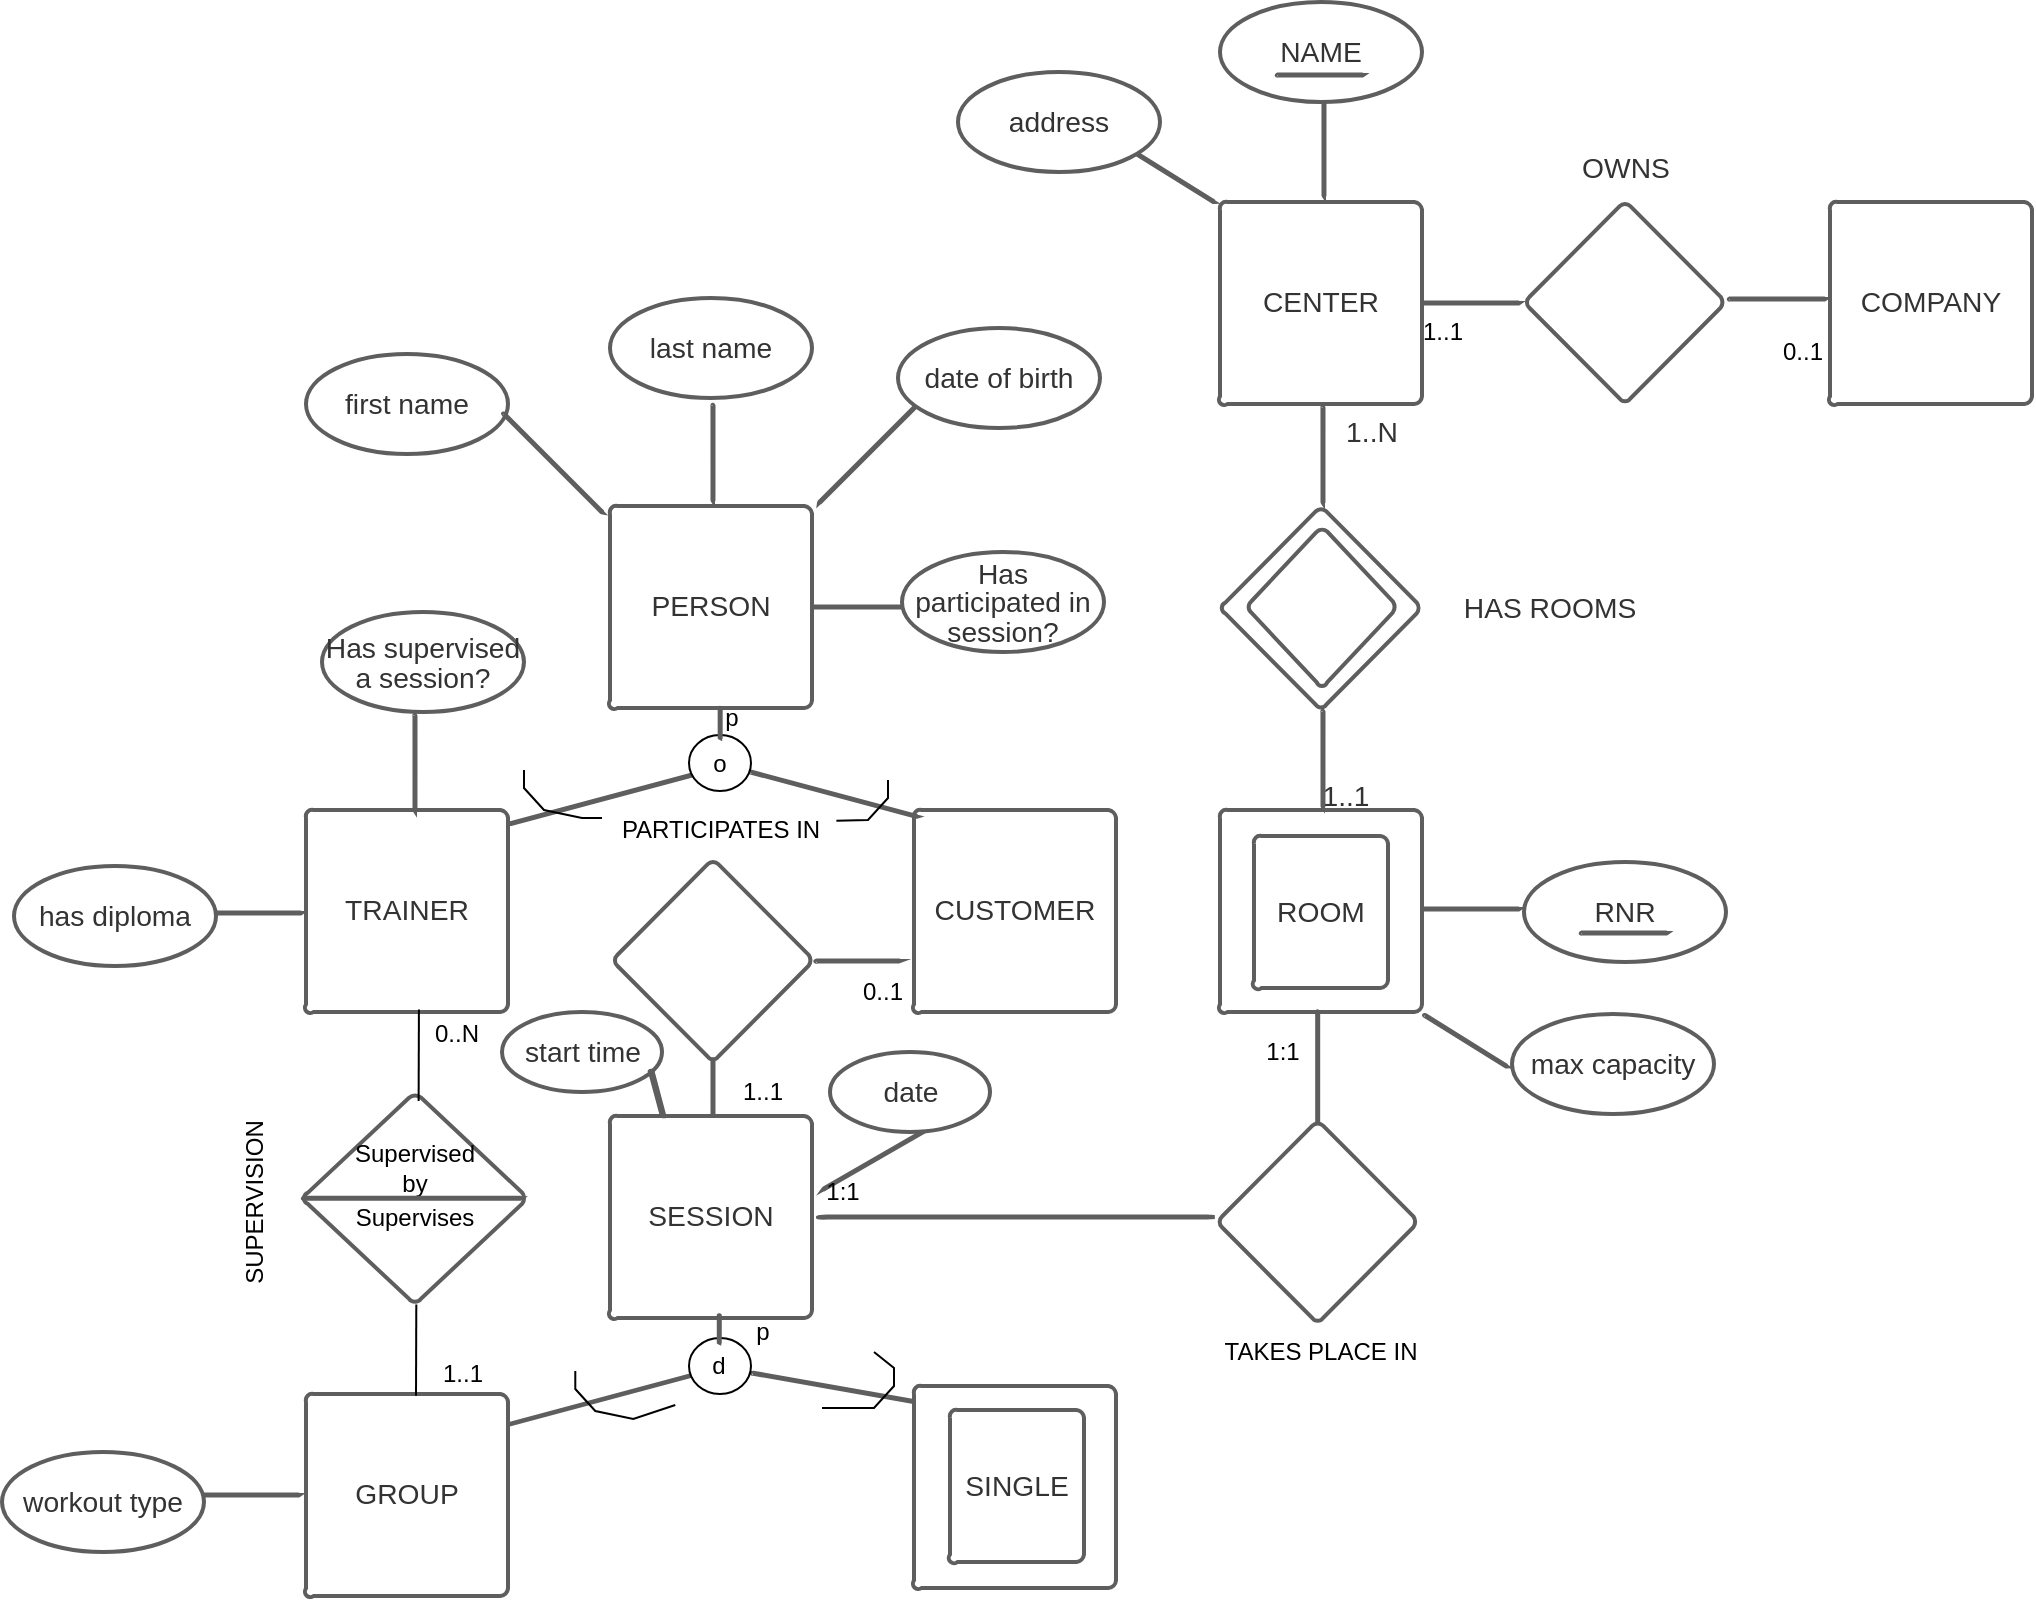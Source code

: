 <mxfile version="16.5.6" type="github">
  <diagram name="Página 1" id="Página_1">
    <mxGraphModel dx="892" dy="343" grid="1" gridSize="10" guides="1" tooltips="1" connect="1" arrows="1" fold="1" page="1" pageScale="1" pageWidth="827" pageHeight="1169" math="0" shadow="0">
      <root>
        <mxCell id="0" />
        <mxCell id="1" parent="0" />
        <mxCell id="2" style="vsdxID=1;fillColor=none;gradientColor=none;strokeColor=none;strokeWidth=0;spacingTop=-3;spacingBottom=-3;spacingLeft=-3;spacingRight=-3;labelBackgroundColor=none;rounded=0;html=1;whiteSpace=wrap;" parent="1" vertex="1">
          <mxGeometry x="1229" y="401" width="152" height="38" as="geometry" />
        </mxCell>
        <mxCell id="3" style="vsdxID=2;fillColor=#ffffff;gradientColor=none;shape=stencil(nZBLDoAgDAVP0z3SIyjeg0SURgWD+Lu9EGL8xBW7N828Ji1gOWs5KeBs9s72aqPGa8AKOCejlSMfEqAALFvrVOfsYprEk4xmTKNd44Y99VhscHY8qU7iQOYhFixbvfhXzlZfYgj3hQG+54dReh2KEw==);strokeColor=#000000;strokeWidth=0;spacingTop=-3;spacingBottom=-3;spacingLeft=-3;spacingRight=-3;labelBackgroundColor=none;rounded=0;html=1;whiteSpace=wrap;" parent="2" vertex="1">
          <mxGeometry width="152" height="38" as="geometry" />
        </mxCell>
        <mxCell id="4" value="&lt;div style=&quot;font-size: 1px&quot;&gt;&lt;p style=&quot;align:center;margin-left:0;margin-right:0;margin-top:0px;margin-bottom:0px;text-indent:0;valign:middle;direction:ltr;&quot;&gt;&lt;font style=&quot;font-size:14.11px;font-family:Arial;color:#333333;direction:ltr;letter-spacing:0px;line-height:100%;opacity:1&quot;&gt;1..N&lt;/font&gt;&lt;/p&gt;&lt;/div&gt;" style="text;vsdxID=1;fillColor=none;gradientColor=none;strokeColor=none;strokeWidth=0;spacingTop=-3;spacingBottom=-3;spacingLeft=-3;spacingRight=-3;labelBackgroundColor=none;rounded=0;html=1;whiteSpace=wrap;verticalAlign=middle;align=center;;html=1;" parent="2" vertex="1">
          <mxGeometry y="-0.1" width="152.4" height="38.1" as="geometry" />
        </mxCell>
        <mxCell id="5" style="vsdxID=3;fillColor=none;gradientColor=none;strokeColor=none;strokeWidth=0;spacingTop=-3;spacingBottom=-3;spacingLeft=-3;spacingRight=-3;labelBackgroundColor=none;rounded=0;html=1;whiteSpace=wrap;" parent="1" vertex="1">
          <mxGeometry x="1318" y="489" width="152" height="38" as="geometry" />
        </mxCell>
        <mxCell id="6" style="vsdxID=4;fillColor=#ffffff;gradientColor=none;shape=stencil(nZBLDoAgDAVP0z3SIyjeg0SURgWD+Lu9EGL8xBW7N828Ji1gOWs5KeBs9s72aqPGa8AKOCejlSMfEqAALFvrVOfsYprEk4xmTKNd44Y99VhscHY8qU7iQOYhFixbvfhXzlZfYgj3hQG+54dReh2KEw==);strokeColor=#000000;strokeWidth=0;spacingTop=-3;spacingBottom=-3;spacingLeft=-3;spacingRight=-3;labelBackgroundColor=none;rounded=0;html=1;whiteSpace=wrap;" parent="5" vertex="1">
          <mxGeometry width="152" height="38" as="geometry" />
        </mxCell>
        <mxCell id="7" value="&lt;div style=&quot;font-size: 1px&quot;&gt;&lt;p style=&quot;align:center;margin-left:0;margin-right:0;margin-top:0px;margin-bottom:0px;text-indent:0;valign:middle;direction:ltr;&quot;&gt;&lt;font style=&quot;font-size:14.11px;font-family:Arial;color:#333333;direction:ltr;letter-spacing:0px;line-height:100%;opacity:1&quot;&gt;HAS ROOMS&lt;/font&gt;&lt;/p&gt;&lt;/div&gt;" style="text;vsdxID=3;fillColor=none;gradientColor=none;strokeColor=none;strokeWidth=0;spacingTop=-3;spacingBottom=-3;spacingLeft=-3;spacingRight=-3;labelBackgroundColor=none;rounded=0;html=1;whiteSpace=wrap;verticalAlign=middle;align=center;;html=1;" parent="5" vertex="1">
          <mxGeometry y="-0.1" width="152.4" height="38.1" as="geometry" />
        </mxCell>
        <mxCell id="8" style="vsdxID=5;fillColor=none;gradientColor=none;strokeColor=none;strokeWidth=0;spacingTop=-3;spacingBottom=-3;spacingLeft=-3;spacingRight=-3;labelBackgroundColor=none;rounded=0;html=1;whiteSpace=wrap;" parent="1" vertex="1">
          <mxGeometry x="1216" y="583" width="152" height="38" as="geometry" />
        </mxCell>
        <mxCell id="9" style="vsdxID=6;fillColor=#ffffff;gradientColor=none;shape=stencil(nZBLDoAgDAVP0z3SIyjeg0SURgWD+Lu9EGL8xBW7N828Ji1gOWs5KeBs9s72aqPGa8AKOCejlSMfEqAALFvrVOfsYprEk4xmTKNd44Y99VhscHY8qU7iQOYhFixbvfhXzlZfYgj3hQG+54dReh2KEw==);strokeColor=#000000;strokeWidth=0;spacingTop=-3;spacingBottom=-3;spacingLeft=-3;spacingRight=-3;labelBackgroundColor=none;rounded=0;html=1;whiteSpace=wrap;" parent="8" vertex="1">
          <mxGeometry width="152" height="38" as="geometry" />
        </mxCell>
        <mxCell id="10" value="&lt;div style=&quot;font-size: 1px&quot;&gt;&lt;p style=&quot;margin-left: 0 ; margin-right: 0 ; margin-top: 0px ; margin-bottom: 0px ; text-indent: 0 ; direction: ltr&quot;&gt;&lt;font style=&quot;font-size: 14.11px ; font-family: &amp;#34;arial&amp;#34; ; color: #333333 ; direction: ltr ; letter-spacing: 0px ; line-height: 100% ; opacity: 1&quot;&gt;1..1&lt;/font&gt;&lt;/p&gt;&lt;/div&gt;" style="text;vsdxID=5;fillColor=none;gradientColor=none;strokeColor=none;strokeWidth=0;spacingTop=-3;spacingBottom=-3;spacingLeft=-3;spacingRight=-3;labelBackgroundColor=none;rounded=0;html=1;whiteSpace=wrap;verticalAlign=middle;align=center;;html=1;" parent="8" vertex="1">
          <mxGeometry y="-0.1" width="152.4" height="38.1" as="geometry" />
        </mxCell>
        <mxCell id="14" style="vsdxID=9;fillColor=none;gradientColor=none;strokeColor=none;strokeWidth=0;spacingTop=-3;spacingBottom=-3;spacingLeft=-3;spacingRight=-3;labelBackgroundColor=none;rounded=0;html=1;whiteSpace=wrap;" parent="1" vertex="1">
          <mxGeometry x="1356" y="269" width="152" height="38" as="geometry" />
        </mxCell>
        <mxCell id="15" style="vsdxID=10;fillColor=#ffffff;gradientColor=none;shape=stencil(nZBLDoAgDAVP0z3SIyjeg0SURgWD+Lu9EGL8xBW7N828Ji1gOWs5KeBs9s72aqPGa8AKOCejlSMfEqAALFvrVOfsYprEk4xmTKNd44Y99VhscHY8qU7iQOYhFixbvfhXzlZfYgj3hQG+54dReh2KEw==);strokeColor=#000000;strokeWidth=0;spacingTop=-3;spacingBottom=-3;spacingLeft=-3;spacingRight=-3;labelBackgroundColor=none;rounded=0;html=1;whiteSpace=wrap;" parent="14" vertex="1">
          <mxGeometry width="152" height="38" as="geometry" />
        </mxCell>
        <mxCell id="16" value="&lt;div style=&quot;font-size: 1px&quot;&gt;&lt;p style=&quot;align:center;margin-left:0;margin-right:0;margin-top:0px;margin-bottom:0px;text-indent:0;valign:middle;direction:ltr;&quot;&gt;&lt;font style=&quot;font-size:14.11px;font-family:Arial;color:#333333;direction:ltr;letter-spacing:0px;line-height:100%;opacity:1&quot;&gt;OWNS&lt;/font&gt;&lt;/p&gt;&lt;/div&gt;" style="text;vsdxID=9;fillColor=none;gradientColor=none;strokeColor=none;strokeWidth=0;spacingTop=-3;spacingBottom=-3;spacingLeft=-3;spacingRight=-3;labelBackgroundColor=none;rounded=0;html=1;whiteSpace=wrap;verticalAlign=middle;align=center;;html=1;" parent="14" vertex="1">
          <mxGeometry y="-0.1" width="152.4" height="38.1" as="geometry" />
        </mxCell>
        <mxCell id="17" style="vsdxID=11;fillColor=none;gradientColor=none;strokeColor=none;strokeWidth=2;spacingTop=-3;spacingBottom=-3;spacingLeft=-3;spacingRight=-3;labelBackgroundColor=none;rounded=1;html=1;whiteSpace=wrap;" parent="1" vertex="1">
          <mxGeometry x="1534" y="305" width="101" height="101" as="geometry" />
        </mxCell>
        <mxCell id="18" style="vsdxID=12;fillColor=#FFFFFF;gradientColor=none;shape=stencil(vVTLVsMgFPwaluHwiFXXtf6AX8BpbhOOGHIIWurXl/QmhmDiru5gZrjDABci932jOiCC9d7ZdzjryjdEvhAhdNuA0z6OiDwQuT9ZB7Wzn22F805FpWA3BCpcwwe1YMod3/Q3IMao5I8PSODKD/s1OIaRR+qCM0lH7StqY6nBJEwsL1HuLjkSsgJTxbF+KFTQfeGsV17bdsEZ5WooolVxMqpeUP0ZoEtgnm7O6DYJ8ryjYs16NUlJy6dlkhkZJZxtHM0/ZMm952wbaZjI00zI5un8eNw/zq9HMXmvphF0l93NjKw+2iTb/bP83S9xcGtMbFltDPZ1yueNHCH8BOThCg==);strokeColor=#5e5e5e;strokeWidth=2;spacingTop=-3;spacingBottom=-3;spacingLeft=-3;spacingRight=-3;labelBackgroundColor=none;rounded=1;html=1;whiteSpace=wrap;" parent="17" vertex="1">
          <mxGeometry width="101" height="101" as="geometry" />
        </mxCell>
        <mxCell id="19" value="&lt;div style=&quot;font-size: 1px&quot;&gt;&lt;p style=&quot;align:center;margin-left:0;margin-right:0;margin-top:0px;margin-bottom:0px;text-indent:0;valign:middle;direction:ltr;&quot;&gt;&lt;font style=&quot;font-size:14.11px;font-family:Arial;color:#333333;direction:ltr;letter-spacing:0px;line-height:100%;opacity:1&quot;&gt;COMPANY&lt;/font&gt;&lt;/p&gt;&lt;/div&gt;" style="text;vsdxID=11;fillColor=none;gradientColor=none;strokeColor=none;strokeWidth=2;spacingTop=-3;spacingBottom=-3;spacingLeft=-3;spacingRight=-3;labelBackgroundColor=none;rounded=1;html=1;whiteSpace=wrap;verticalAlign=middle;align=center;;html=1;" parent="17" vertex="1">
          <mxGeometry x="3.17" y="2.58" width="95.25" height="95.25" as="geometry" />
        </mxCell>
        <mxCell id="20" style="vsdxID=13;fillColor=none;gradientColor=none;strokeColor=none;strokeWidth=2;spacingTop=-3;spacingBottom=-3;spacingLeft=-3;spacingRight=-3;labelBackgroundColor=none;rounded=1;html=1;whiteSpace=wrap;" parent="1" vertex="1">
          <mxGeometry x="1229" y="305" width="101" height="101" as="geometry" />
        </mxCell>
        <mxCell id="21" style="vsdxID=14;fillColor=#FFFFFF;gradientColor=none;shape=stencil(vVTLVsMgFPwaluHwiFXXtf6AX8BpbhOOGHIIWurXl/QmhmDiru5gZrjDABci932jOiCC9d7ZdzjryjdEvhAhdNuA0z6OiDwQuT9ZB7Wzn22F805FpWA3BCpcwwe1YMod3/Q3IMao5I8PSODKD/s1OIaRR+qCM0lH7StqY6nBJEwsL1HuLjkSsgJTxbF+KFTQfeGsV17bdsEZ5WooolVxMqpeUP0ZoEtgnm7O6DYJ8ryjYs16NUlJy6dlkhkZJZxtHM0/ZMm952wbaZjI00zI5un8eNw/zq9HMXmvphF0l93NjKw+2iTb/bP83S9xcGtMbFltDPZ1yueNHCH8BOThCg==);strokeColor=#5e5e5e;strokeWidth=2;spacingTop=-3;spacingBottom=-3;spacingLeft=-3;spacingRight=-3;labelBackgroundColor=none;rounded=1;html=1;whiteSpace=wrap;" parent="20" vertex="1">
          <mxGeometry width="101" height="101" as="geometry" />
        </mxCell>
        <mxCell id="22" value="&lt;div style=&quot;font-size: 1px&quot;&gt;&lt;p style=&quot;align:center;margin-left:0;margin-right:0;margin-top:0px;margin-bottom:0px;text-indent:0;valign:middle;direction:ltr;&quot;&gt;&lt;font style=&quot;font-size:14.11px;font-family:Arial;color:#333333;direction:ltr;letter-spacing:0px;line-height:100%;opacity:1&quot;&gt;CENTER&lt;/font&gt;&lt;/p&gt;&lt;/div&gt;" style="text;vsdxID=13;fillColor=none;gradientColor=none;strokeColor=none;strokeWidth=2;spacingTop=-3;spacingBottom=-3;spacingLeft=-3;spacingRight=-3;labelBackgroundColor=none;rounded=1;html=1;whiteSpace=wrap;verticalAlign=middle;align=center;;html=1;" parent="20" vertex="1">
          <mxGeometry x="3.17" y="2.58" width="95.25" height="95.25" as="geometry" />
        </mxCell>
        <mxCell id="23" style="vsdxID=15;fillColor=none;gradientColor=none;strokeColor=none;strokeWidth=2;spacingTop=-3;spacingBottom=-3;spacingLeft=-3;spacingRight=-3;labelBackgroundColor=none;rounded=1;html=1;whiteSpace=wrap;" parent="1" vertex="1">
          <mxGeometry x="1381" y="305" width="101" height="101" as="geometry" />
        </mxCell>
        <mxCell id="24" style="vsdxID=16;fillColor=#FFFFFF;gradientColor=none;shape=stencil(vVTbcoMgEP0aHmWURUye0+QH8gVMJcrUioO2uXx9wTVThEn75huec9jdw+5K4DC2clCE5eNkzYe66npqCbwRxnTfKqsndyJwJHC4GKsaa776Gr8H6ZQsnxFV453Cq1ku7ftZPxRiOYWiKpHAm5/m22e8Ic8rCjuk74gwmosZOKHehfOJFj3QHaDc3mNkkZSMCh6HfEoyedNjZs0kJ236pUbkOmkblbl02aWTzYoar0oNAVyEBXa6DwztE0O8em2H031k5xcJAopVQGcQyq38+Ndkq/S+oOK1JaCMxx16IkHTRRKTb2UpceQf9I8mARXJzIl1k5KRcxa3m7n/l8gd5o3FXdZdhwsf8vGGOwj/DnD8AQ==);strokeColor=#5e5e5e;strokeWidth=2;spacingTop=-3;spacingBottom=-3;spacingLeft=-3;spacingRight=-3;labelBackgroundColor=none;rounded=1;html=1;whiteSpace=wrap;" parent="23" vertex="1">
          <mxGeometry width="101" height="101" as="geometry" />
        </mxCell>
        <mxCell id="25" style="vsdxID=17;fillColor=none;gradientColor=none;strokeColor=none;strokeWidth=2;spacingTop=-3;spacingBottom=-3;spacingLeft=-3;spacingRight=-3;labelBackgroundColor=none;rounded=1;html=1;whiteSpace=wrap;" parent="1" vertex="1">
          <mxGeometry x="1330" y="355" width="50" height="1" as="geometry" />
        </mxCell>
        <mxCell id="26" style="vsdxID=18;fillColor=#FFFFFF;gradientColor=none;shape=stencil(xZRdcoQgDMdPw6MZPhT0ebu9QE/AVFaZWnGQdrc9fdHojLitj9s3kvyT8CNGIk5jqwdDOB2Dd2/mauvQEvFEOLd9a7wN8UTEmYjTxXnTePfR12gPOio5nT2mxhw2qTnV/vXFfhv0URBMFRjAzHf3OXW8JTlfaBV0Np9RGQtNLRYlB8pR7Fe1gHIpvVaDskwK8jWe6ZsdM++CDtb1y90w1mnfmCw2yy6dbpLQeDVm2LjZ9nqd7TcglQQu094S5N84OcgdDouIlUx4KgWs/O2FHgGk9kBH08lBiB0OK4CpFOfujdTD5nP3aajD8VAo1I4n4vAEh0KV/9NwjtYmHubtnA1c7G1sv8nRhX8Bcf4B);strokeColor=#5e5e5e;strokeWidth=2;spacingTop=-3;spacingBottom=-3;spacingLeft=-3;spacingRight=-3;labelBackgroundColor=none;rounded=1;html=1;whiteSpace=wrap;" parent="25" vertex="1">
          <mxGeometry width="50" height="1" as="geometry" />
        </mxCell>
        <mxCell id="27" style="vsdxID=19;fillColor=none;gradientColor=none;strokeColor=none;strokeWidth=2;spacingTop=-3;spacingBottom=-3;spacingLeft=-3;spacingRight=-3;labelBackgroundColor=none;rounded=1;html=1;whiteSpace=wrap;" parent="1" vertex="1">
          <mxGeometry x="1483" y="353" width="50" height="1" as="geometry" />
        </mxCell>
        <mxCell id="28" style="vsdxID=20;fillColor=#FFFFFF;gradientColor=none;shape=stencil(xZRdcoQgDMdPw6MZPhT0ebu9QE/AVFaZWnGQdrc9fdHojLitj9s3kvyT8CNGIk5jqwdDOB2Dd2/mauvQEvFEOLd9a7wN8UTEmYjTxXnTePfR12gPOio5nT2mxhw2qTnV/vXFfhv0URBMFRjAzHf3OXW8JTlfaBV0Np9RGQtNLRYlB8pR7Fe1gHIpvVaDskwK8jWe6ZsdM++CDtb1y90w1mnfmCw2yy6dbpLQeDVm2LjZ9nqd7TcglQQu094S5N84OcgdDouIlUx4KgWs/O2FHgGk9kBH08lBiB0OK4CpFOfujdTD5nP3aajD8VAo1I4n4vAEh0KV/9NwjtYmHubtnA1c7G1sv8nRhX8Bcf4B);strokeColor=#5e5e5e;strokeWidth=2;spacingTop=-3;spacingBottom=-3;spacingLeft=-3;spacingRight=-3;labelBackgroundColor=none;rounded=1;html=1;whiteSpace=wrap;" parent="27" vertex="1">
          <mxGeometry width="50" height="1" as="geometry" />
        </mxCell>
        <mxCell id="29" style="vsdxID=21;fillColor=none;gradientColor=none;strokeColor=none;strokeWidth=2;spacingTop=-3;spacingBottom=-3;spacingLeft=-3;spacingRight=-3;labelBackgroundColor=none;rounded=1;html=1;whiteSpace=wrap;" parent="1" vertex="1">
          <mxGeometry x="1229" y="609" width="101" height="101" as="geometry" />
        </mxCell>
        <mxCell id="30" style="vsdxID=22;fillColor=#FFFFFF;gradientColor=none;shape=stencil(vVTLVsMgFPwaluHwiFXXtf6AX8BpbhOOGHIIWurXl/QmhmDiru5gZrjDABci932jOiCC9d7ZdzjryjdEvhAhdNuA0z6OiDwQuT9ZB7Wzn22F805FpWA3BCpcwwe1YMod3/Q3IMao5I8PSODKD/s1OIaRR+qCM0lH7StqY6nBJEwsL1HuLjkSsgJTxbF+KFTQfeGsV17bdsEZ5WooolVxMqpeUP0ZoEtgnm7O6DYJ8ryjYs16NUlJy6dlkhkZJZxtHM0/ZMm952wbaZjI00zI5un8eNw/zq9HMXmvphF0l93NjKw+2iTb/bP83S9xcGtMbFltDPZ1yueNHCH8BOThCg==);strokeColor=#5e5e5e;strokeWidth=2;spacingTop=-3;spacingBottom=-3;spacingLeft=-3;spacingRight=-3;labelBackgroundColor=none;rounded=1;html=1;whiteSpace=wrap;" parent="29" vertex="1">
          <mxGeometry width="101" height="101" as="geometry" />
        </mxCell>
        <mxCell id="31" value="&lt;div style=&quot;font-size: 1px&quot;&gt;&lt;p style=&quot;align:center;margin-left:0;margin-right:0;margin-top:0px;margin-bottom:0px;text-indent:0;valign:middle;direction:ltr;&quot;&gt;&lt;font style=&quot;font-size:14.11px;font-family:Arial;color:#333333;direction:ltr;letter-spacing:0px;line-height:100%;opacity:1&quot;&gt;Text&lt;/font&gt;&lt;/p&gt;&lt;/div&gt;" style="text;vsdxID=21;fillColor=none;gradientColor=none;strokeColor=none;strokeWidth=2;spacingTop=-3;spacingBottom=-3;spacingLeft=-3;spacingRight=-3;labelBackgroundColor=none;rounded=1;html=1;whiteSpace=wrap;verticalAlign=middle;align=center;;html=1;" parent="29" vertex="1">
          <mxGeometry x="3.17" y="2.58" width="95.25" height="95.25" as="geometry" />
        </mxCell>
        <mxCell id="32" style="vsdxID=23;fillColor=none;gradientColor=none;strokeColor=none;strokeWidth=2;spacingTop=-3;spacingBottom=-3;spacingLeft=-3;spacingRight=-3;labelBackgroundColor=none;rounded=1;html=1;whiteSpace=wrap;" parent="1" vertex="1">
          <mxGeometry x="1246" y="622" width="67" height="76" as="geometry" />
        </mxCell>
        <mxCell id="33" style="vsdxID=24;fillColor=#FFFFFF;gradientColor=none;shape=stencil(vZRNcoQgEIVPw1KKXy3Xk5kL5ARUZJQKEQtJxuT0QVstGSfuMjvo9+jnR9Eifuob1WnESB+8e9c3U4UG8RfEmGkb7U2IK8TPiJ+uzuvau8+2gn2nopORqaIrOENHNyPKv72aHw01gjktJAhw8sN9jYnDrIP0DTuBy2IqXMAbW40hw6IWAux+9VPwL+0kzvOk49x/yNRg+sy7oIJxbaJZ5WudxajsalWdSP1N625TptuPs6bdgJQCc/Eg+iFJvnoXEollSkLJH1fzBJb77FJiIo9odjA5S2D2l7NG/D/N7k3EbEz40Tub1RWIYykSoP398GfhHE9MXEyjCUNrrIXJ3ur3oxxL8Bvg518=);strokeColor=#5e5e5e;strokeWidth=2;spacingTop=-3;spacingBottom=-3;spacingLeft=-3;spacingRight=-3;labelBackgroundColor=none;rounded=1;html=1;whiteSpace=wrap;" parent="32" vertex="1">
          <mxGeometry width="67" height="76" as="geometry" />
        </mxCell>
        <mxCell id="34" value="&lt;div style=&quot;font-size: 1px&quot;&gt;&lt;p style=&quot;align:center;margin-left:0;margin-right:0;margin-top:0px;margin-bottom:0px;text-indent:0;valign:middle;direction:ltr;&quot;&gt;&lt;font style=&quot;font-size:14.11px;font-family:Arial;color:#333333;direction:ltr;letter-spacing:0px;line-height:100%;opacity:1&quot;&gt;ROOM&lt;/font&gt;&lt;/p&gt;&lt;/div&gt;" style="text;vsdxID=23;fillColor=none;gradientColor=none;strokeColor=none;strokeWidth=2;spacingTop=-3;spacingBottom=-3;spacingLeft=-3;spacingRight=-3;labelBackgroundColor=none;rounded=1;html=1;whiteSpace=wrap;verticalAlign=middle;align=center;;html=1;" parent="32" vertex="1">
          <mxGeometry x="3.18" y="2.55" width="60.96" height="70.49" as="geometry" />
        </mxCell>
        <mxCell id="35" style="vsdxID=25;fillColor=none;gradientColor=none;strokeColor=none;strokeWidth=2;spacingTop=-3;spacingBottom=-3;spacingLeft=-3;spacingRight=-3;labelBackgroundColor=none;rounded=1;html=1;whiteSpace=wrap;" parent="1" vertex="1">
          <mxGeometry x="1229" y="457" width="101" height="102" as="geometry" />
        </mxCell>
        <mxCell id="36" style="vsdxID=26;fillColor=#FFFFFF;gradientColor=none;shape=stencil(vZTRcoMgEEW/hkcZYVHjc5r+QL+AqUSZWnGQNqZfX3CZjoRp+tS84b2XXc7ASuC4DHJWhJeLs+ZNXXTnBgJPhHM9Dcpq51cETgSOZ2NVb83H1OH3LH2Sl5uiOtzDQpqX0r6+6C+FWkmBNRUauPPdfIaOK/qioXBA+4oKp3WzCc+Y9+VCo5gHeohxe/1RalRipPIVxG3JKKyFXPVSWOOk02aKZ0RvlLZXhW9XnEfZJ9ZyUWreyWx/wFFPO6A2AwqI8DuRoEKkRF5hCVGoWSc1A2P1KKTQjCft2/tIQFl2SSy9JJEh7SD/Hykjqu4/O05bSIm8kl5S9urEI4H+niO/2IYWx1mPI8783r8dci/hDwJO3w==);strokeColor=#5e5e5e;strokeWidth=2;spacingTop=-3;spacingBottom=-3;spacingLeft=-3;spacingRight=-3;labelBackgroundColor=none;rounded=1;html=1;whiteSpace=wrap;" parent="35" vertex="1">
          <mxGeometry width="101" height="102" as="geometry" />
        </mxCell>
        <mxCell id="37" style="vsdxID=27;fillColor=none;gradientColor=none;strokeColor=none;strokeWidth=2;spacingTop=-3;spacingBottom=-3;spacingLeft=-3;spacingRight=-3;labelBackgroundColor=none;rounded=1;html=1;whiteSpace=wrap;" parent="1" vertex="1">
          <mxGeometry x="1242" y="467" width="76" height="81" as="geometry" />
        </mxCell>
        <mxCell id="38" style="vsdxID=28;fillColor=#FFFFFF;gradientColor=none;shape=stencil(vZTdcoMgEIWfhksZZcGf6zR5gTwBU4kypeKgbX6evuBqK7GZXjV3es7hLN+MK4Hd0MpeEZYOo7Nv6qzrsSXwQhjTXaucHv0TgT2B3ck61Tj70dX43kufZOmkqBrPZCHNUulej/qmUEspZIVAA0++288w8YI+z6mo0L6iApTzSThg3teFQXNeUJFj3F0XhQEqS8Q3wH0lmyOJvOghcXaUo7bdfEf0jHSNSvy45GRkE1nDWal+JWfrCxrdrYCqDVBALB4T5bQoYqKcQh4RVd8NS6d4JlIYlkXjfyB/RQJaZDGSb6giJL5BCp3ls5A2RJ4RysdEnJYxEKci4tl8cyvA/8f5e4v8w7SyuMzaGNz4tX+/4l7C3wPsvwA=);strokeColor=#5e5e5e;strokeWidth=2;spacingTop=-3;spacingBottom=-3;spacingLeft=-3;spacingRight=-3;labelBackgroundColor=none;rounded=1;html=1;whiteSpace=wrap;" parent="37" vertex="1">
          <mxGeometry width="76" height="81" as="geometry" />
        </mxCell>
        <mxCell id="39" style="vsdxID=29;rotation=90;fillColor=none;gradientColor=none;strokeColor=none;strokeWidth=2;spacingTop=-3;spacingBottom=-3;spacingLeft=-3;spacingRight=-3;labelBackgroundColor=none;rounded=1;html=1;whiteSpace=wrap;" parent="1" vertex="1">
          <mxGeometry x="1256" y="431" width="49" height="1" as="geometry" />
        </mxCell>
        <mxCell id="40" style="vsdxID=30;rotation=90;fillColor=#FFFFFF;gradientColor=none;shape=stencil(vVTbcoQgDP0aHs1w8cbzdvcH+gVMZZWpFQdpd9uvLxp1xF6ffCM5JwknIRBxGhrVa8Lp4J191jdT+YaIB8K56RrtjA8nIs5EnK7W6drZ165Cu1eByenk0RXGsJHNqXJPj+ZDo4+CYEWGAEa+2Lex4n2OAcoRfUdHRifzguSQa6wykznQHMluYQso5+xrQhkn5AueqLsZEme98sZ28/UQa5WrdRKKJddW1RE03LTuN262vV5ruo0WWQKLS+eQ/6wmhYLFalhQKPNIjpRA0+8adIQeCez/w0kh3cthGbAilrNvUXHYdL48jOLX6VDIyp2cbG3Hylmmdfhs/tibcJg2dDJwubfYfpuDC38Ccf4E);strokeColor=#5e5e5e;strokeWidth=2;spacingTop=-3;spacingBottom=-3;spacingLeft=-3;spacingRight=-3;labelBackgroundColor=none;rounded=1;html=1;whiteSpace=wrap;" parent="39" vertex="1">
          <mxGeometry width="49" height="1" as="geometry" />
        </mxCell>
        <mxCell id="41" style="vsdxID=31;rotation=90;fillColor=none;gradientColor=none;strokeColor=none;strokeWidth=2;spacingTop=-3;spacingBottom=-3;spacingLeft=-3;spacingRight=-3;labelBackgroundColor=none;rounded=1;html=1;whiteSpace=wrap;" parent="1" vertex="1">
          <mxGeometry x="1256" y="583" width="49" height="1" as="geometry" />
        </mxCell>
        <mxCell id="42" style="vsdxID=32;rotation=90;fillColor=#FFFFFF;gradientColor=none;shape=stencil(vVTbcoQgDP0aHs1w8cbzdvcH+gVMZZWpFQdpd9uvLxp1xF6ffCM5JwknIRBxGhrVa8Lp4J191jdT+YaIB8K56RrtjA8nIs5EnK7W6drZ165Cu1eByenk0RXGsJHNqXJPj+ZDo4+CYEWGAEa+2Lex4n2OAcoRfUdHRifzguSQa6wykznQHMluYQso5+xrQhkn5AueqLsZEme98sZ28/UQa5WrdRKKJddW1RE03LTuN262vV5ruo0WWQKLS+eQ/6wmhYLFalhQKPNIjpRA0+8adIQeCez/w0kh3cthGbAilrNvUXHYdL48jOLX6VDIyp2cbG3Hylmmdfhs/tibcJg2dDJwubfYfpuDC38Ccf4E);strokeColor=#5e5e5e;strokeWidth=2;spacingTop=-3;spacingBottom=-3;spacingLeft=-3;spacingRight=-3;labelBackgroundColor=none;rounded=1;html=1;whiteSpace=wrap;" parent="41" vertex="1">
          <mxGeometry width="49" height="1" as="geometry" />
        </mxCell>
        <mxCell id="43" style="vsdxID=33;rotation=90;fillColor=none;gradientColor=none;strokeColor=none;strokeWidth=2;spacingTop=-3;spacingBottom=-3;spacingLeft=-3;spacingRight=-3;labelBackgroundColor=none;rounded=1;html=1;whiteSpace=wrap;" parent="1" vertex="1">
          <mxGeometry x="1256" y="278" width="50" height="1" as="geometry" />
        </mxCell>
        <mxCell id="44" style="vsdxID=34;rotation=90;fillColor=#FFFFFF;gradientColor=none;shape=stencil(xZRdcoQgDMdPw6MZPhT0ebu9QE/AVFaZWnGQdrc9fdHojLitj9s3kvyT8CNGIk5jqwdDOB2Dd2/mauvQEvFEOLd9a7wN8UTEmYjTxXnTePfR12gPOio5nT2mxhw2qTnV/vXFfhv0URBMFRjAzHf3OXW8JTlfaBV0Np9RGQtNLRYlB8pR7Fe1gHIpvVaDskwK8jWe6ZsdM++CDtb1y90w1mnfmCw2yy6dbpLQeDVm2LjZ9nqd7TcglQQu094S5N84OcgdDouIlUx4KgWs/O2FHgGk9kBH08lBiB0OK4CpFOfujdTD5nP3aajD8VAo1I4n4vAEh0KV/9NwjtYmHubtnA1c7G1sv8nRhX8Bcf4B);strokeColor=#5e5e5e;strokeWidth=2;spacingTop=-3;spacingBottom=-3;spacingLeft=-3;spacingRight=-3;labelBackgroundColor=none;rounded=1;html=1;whiteSpace=wrap;" parent="43" vertex="1">
          <mxGeometry width="50" height="1" as="geometry" />
        </mxCell>
        <mxCell id="45" style="vsdxID=35;fillColor=none;gradientColor=none;strokeColor=none;strokeWidth=2;spacingTop=-3;spacingBottom=-3;spacingLeft=-3;spacingRight=-3;labelBackgroundColor=none;rounded=1;html=1;whiteSpace=wrap;" parent="1" vertex="1">
          <mxGeometry x="1229" y="205" width="101" height="50" as="geometry" />
        </mxCell>
        <mxCell id="46" style="vsdxID=36;fillColor=#FFFFFF;gradientColor=none;shape=stencil(hVLtDoIwDHya/SWlDU5/Gj9ewCcgMmURnRmo4NM7KNFtYuRXe7ty1+YEreoyvyqBUDfWnNRDF00paC0Q9aVUVjeuErQRtDoYq47W3C4F99fcMREGRBU8k/ZshNzud/qpGIOEUpnxA0+ezb1XbMcZAH7suM+43TJ3f7NMTmP2CEiZzJChFj8QjSyMxloKVKCjkDDIwnJCGTGheaj9+esoA6Gq741CBn0vO6kabdubkAvvy0IDvsnQ06/F/xnwjxl6auPbdvjHJMUDv67g6iFeHDxdVZzOdypcEcfRQRxl2rwA);strokeColor=#5e5e5e;strokeWidth=2;spacingTop=-3;spacingBottom=-3;spacingLeft=-3;spacingRight=-3;labelBackgroundColor=none;rounded=1;html=1;whiteSpace=wrap;" parent="45" vertex="1">
          <mxGeometry width="101" height="50" as="geometry" />
        </mxCell>
        <mxCell id="47" value="&lt;div style=&quot;font-size: 1px&quot;&gt;&lt;p style=&quot;align:center;margin-left:0;margin-right:0;margin-top:0px;margin-bottom:0px;text-indent:0;valign:middle;direction:ltr;&quot;&gt;&lt;font style=&quot;font-size:14.11px;font-family:Arial;color:#333333;direction:ltr;letter-spacing:0px;line-height:100%;opacity:1&quot;&gt;NAME&lt;/font&gt;&lt;/p&gt;&lt;/div&gt;" style="text;vsdxID=35;fillColor=none;gradientColor=none;strokeColor=none;strokeWidth=2;spacingTop=-3;spacingBottom=-3;spacingLeft=-3;spacingRight=-3;labelBackgroundColor=none;rounded=1;html=1;whiteSpace=wrap;verticalAlign=middle;align=center;;html=1;" parent="45" vertex="1">
          <mxGeometry x="3.17" y="2.38" width="95.25" height="44.45" as="geometry" />
        </mxCell>
        <mxCell id="48" style="vsdxID=37;fillColor=none;gradientColor=none;strokeColor=none;strokeWidth=2;spacingTop=-3;spacingBottom=-3;spacingLeft=-3;spacingRight=-3;labelBackgroundColor=none;rounded=1;html=1;whiteSpace=wrap;" parent="1" vertex="1">
          <mxGeometry x="1257" y="241" width="44" height="1" as="geometry" />
        </mxCell>
        <mxCell id="49" style="vsdxID=38;fillColor=#FFFFFF;gradientColor=none;shape=stencil(xVRJcsMgEHwNR1EsBsTZsT/gF1ARlqgoQoVIbOf1QRrJJexsJ+fGTPcszTAgvh0a01vEyBCDf7EnV8UG8SfEmOsaG1xMJ8R3iG+PPtg6+LeuArs3icnI5LEVxNCRzYgJzwf3YcFHMKdKAACRr/59rHieYzDdAHoBhyCTuQdyyjVWmcksJQNyWNgcl3P2K4eKLCFb8MKc3VAEH010vpvbA6w1obZFKlYcW1Nn0HCytl+56bq91nUrLVpdm1lqSyy/l8OxVLmcUmCmMzm6xJp/dUGP0JNq6z8PJ7XOcjU0TXcjczl3V6QeNp67l6F+nA7BUtzoEZiyTA7FRP3TcH5ZnHSYVnQyYLvX2O06Jxd8BXz3CQ==);strokeColor=#5e5e5e;strokeWidth=2;spacingTop=-3;spacingBottom=-3;spacingLeft=-3;spacingRight=-3;labelBackgroundColor=none;rounded=1;html=1;whiteSpace=wrap;" parent="48" vertex="1">
          <mxGeometry width="44" height="1" as="geometry" />
        </mxCell>
        <mxCell id="50" style="vsdxID=39;fillColor=none;gradientColor=none;strokeColor=none;strokeWidth=2;spacingTop=-3;spacingBottom=-3;spacingLeft=-3;spacingRight=-3;labelBackgroundColor=none;rounded=1;html=1;whiteSpace=wrap;" parent="1" vertex="1">
          <mxGeometry x="1381" y="635" width="101" height="50" as="geometry" />
        </mxCell>
        <mxCell id="51" style="vsdxID=40;fillColor=#FFFFFF;gradientColor=none;shape=stencil(hVLtDoIwDHya/SWlDU5/Gj9ewCcgMmURnRmo4NM7KNFtYuRXe7ty1+YEreoyvyqBUDfWnNRDF00paC0Q9aVUVjeuErQRtDoYq47W3C4F99fcMREGRBU8k/ZshNzud/qpGIOEUpnxA0+ezb1XbMcZAH7suM+43TJ3f7NMTmP2CEiZzJChFj8QjSyMxloKVKCjkDDIwnJCGTGheaj9+esoA6Gq741CBn0vO6kabdubkAvvy0IDvsnQ06/F/xnwjxl6auPbdvjHJMUDv67g6iFeHDxdVZzOdypcEcfRQRxl2rwA);strokeColor=#5e5e5e;strokeWidth=2;spacingTop=-3;spacingBottom=-3;spacingLeft=-3;spacingRight=-3;labelBackgroundColor=none;rounded=1;html=1;whiteSpace=wrap;" parent="50" vertex="1">
          <mxGeometry width="101" height="50" as="geometry" />
        </mxCell>
        <mxCell id="52" value="&lt;div style=&quot;font-size: 1px&quot;&gt;&lt;p style=&quot;align:center;margin-left:0;margin-right:0;margin-top:0px;margin-bottom:0px;text-indent:0;valign:middle;direction:ltr;&quot;&gt;&lt;font style=&quot;font-size:14.11px;font-family:Arial;color:#333333;direction:ltr;letter-spacing:0px;line-height:100%;opacity:1&quot;&gt;RNR&lt;/font&gt;&lt;/p&gt;&lt;/div&gt;" style="text;vsdxID=39;fillColor=none;gradientColor=none;strokeColor=none;strokeWidth=2;spacingTop=-3;spacingBottom=-3;spacingLeft=-3;spacingRight=-3;labelBackgroundColor=none;rounded=1;html=1;whiteSpace=wrap;verticalAlign=middle;align=center;;html=1;" parent="50" vertex="1">
          <mxGeometry x="3.17" y="2.38" width="95.25" height="44.45" as="geometry" />
        </mxCell>
        <mxCell id="53" style="vsdxID=41;fillColor=none;gradientColor=none;strokeColor=none;strokeWidth=2;spacingTop=-3;spacingBottom=-3;spacingLeft=-3;spacingRight=-3;labelBackgroundColor=none;rounded=1;html=1;whiteSpace=wrap;" parent="1" vertex="1">
          <mxGeometry x="1330" y="658" width="50" height="1" as="geometry" />
        </mxCell>
        <mxCell id="54" style="vsdxID=42;fillColor=#FFFFFF;gradientColor=none;shape=stencil(xZRdcoQgDMdPw6MZPhT0ebu9QE/AVFaZWnGQdrc9fdHojLitj9s3kvyT8CNGIk5jqwdDOB2Dd2/mauvQEvFEOLd9a7wN8UTEmYjTxXnTePfR12gPOio5nT2mxhw2qTnV/vXFfhv0URBMFRjAzHf3OXW8JTlfaBV0Np9RGQtNLRYlB8pR7Fe1gHIpvVaDskwK8jWe6ZsdM++CDtb1y90w1mnfmCw2yy6dbpLQeDVm2LjZ9nqd7TcglQQu094S5N84OcgdDouIlUx4KgWs/O2FHgGk9kBH08lBiB0OK4CpFOfujdTD5nP3aajD8VAo1I4n4vAEh0KV/9NwjtYmHubtnA1c7G1sv8nRhX8Bcf4B);strokeColor=#5e5e5e;strokeWidth=2;spacingTop=-3;spacingBottom=-3;spacingLeft=-3;spacingRight=-3;labelBackgroundColor=none;rounded=1;html=1;whiteSpace=wrap;" parent="53" vertex="1">
          <mxGeometry width="50" height="1" as="geometry" />
        </mxCell>
        <mxCell id="55" style="vsdxID=43;fillColor=none;gradientColor=none;strokeColor=none;strokeWidth=2;spacingTop=-3;spacingBottom=-3;spacingLeft=-3;spacingRight=-3;labelBackgroundColor=none;rounded=1;html=1;whiteSpace=wrap;" parent="1" vertex="1">
          <mxGeometry x="1409" y="670" width="44" height="1" as="geometry" />
        </mxCell>
        <mxCell id="56" style="vsdxID=44;fillColor=#FFFFFF;gradientColor=none;shape=stencil(xVRJcsMgEHwNR1EsBsTZsT/gF1ARlqgoQoVIbOf1QRrJJexsJ+fGTPcszTAgvh0a01vEyBCDf7EnV8UG8SfEmOsaG1xMJ8R3iG+PPtg6+LeuArs3icnI5LEVxNCRzYgJzwf3YcFHMKdKAACRr/59rHieYzDdAHoBhyCTuQdyyjVWmcksJQNyWNgcl3P2K4eKLCFb8MKc3VAEH010vpvbA6w1obZFKlYcW1Nn0HCytl+56bq91nUrLVpdm1lqSyy/l8OxVLmcUmCmMzm6xJp/dUGP0JNq6z8PJ7XOcjU0TXcjczl3V6QeNp67l6F+nA7BUtzoEZiyTA7FRP3TcH5ZnHSYVnQyYLvX2O06Jxd8BXz3CQ==);strokeColor=#5e5e5e;strokeWidth=2;spacingTop=-3;spacingBottom=-3;spacingLeft=-3;spacingRight=-3;labelBackgroundColor=none;rounded=1;html=1;whiteSpace=wrap;" parent="55" vertex="1">
          <mxGeometry width="44" height="1" as="geometry" />
        </mxCell>
        <mxCell id="57" style="vsdxID=45;rotation=32;fillColor=none;gradientColor=none;strokeColor=none;strokeWidth=2;spacingTop=-3;spacingBottom=-3;spacingLeft=-3;spacingRight=-3;labelBackgroundColor=none;rounded=1;html=1;whiteSpace=wrap;" parent="1" vertex="1">
          <mxGeometry x="1327" y="724" width="50" height="1" as="geometry" />
        </mxCell>
        <mxCell id="58" style="vsdxID=46;rotation=32;fillColor=#FFFFFF;gradientColor=none;shape=stencil(xVTLcoMwDPwaH9H4EWM4p8kP9As8xQFPKWYMbdJ+fQ1yGHCT9pbeLO1K67UQROyHRveGcDqM3r2as63GhognwrntGuPtGE5EHIjYn5w3tXfvXYVxrwOT0zljKqxhE5tT7V+e7ZfBHAXBlEQAK9/cx6R4iTVAY9knJiSdwyOSQ69JJZI50B2S/ZUtoIjdl4blph+/wpm+2CHzbtSjdV28HWKt9rXJglZ2anW9gYazMf0qzda3a223slIqYIl2Dvl9NzvI1dYNCw7LfGOnLIDxWw/0CEMF3JS+40akbpgEprZufjyReth40g9D/TocCjK1I5dJLJxS/tNo/libcJgXdA5wt9dYuswhhT8CcfgG);strokeColor=#5e5e5e;strokeWidth=2;spacingTop=-3;spacingBottom=-3;spacingLeft=-3;spacingRight=-3;labelBackgroundColor=none;rounded=1;html=1;whiteSpace=wrap;" parent="57" vertex="1">
          <mxGeometry width="50" height="1" as="geometry" />
        </mxCell>
        <mxCell id="59" style="vsdxID=47;fillColor=none;gradientColor=none;strokeColor=none;strokeWidth=2;spacingTop=-3;spacingBottom=-3;spacingLeft=-3;spacingRight=-3;labelBackgroundColor=none;rounded=1;html=1;whiteSpace=wrap;" parent="1" vertex="1">
          <mxGeometry x="1375" y="711" width="101" height="50" as="geometry" />
        </mxCell>
        <mxCell id="60" style="vsdxID=48;fillColor=#FFFFFF;gradientColor=none;shape=stencil(hVLtDoIwDHya/SWlDU5/Gj9ewCcgMmURnRmo4NM7KNFtYuRXe7ty1+YEreoyvyqBUDfWnNRDF00paC0Q9aVUVjeuErQRtDoYq47W3C4F99fcMREGRBU8k/ZshNzud/qpGIOEUpnxA0+ezb1XbMcZAH7suM+43TJ3f7NMTmP2CEiZzJChFj8QjSyMxloKVKCjkDDIwnJCGTGheaj9+esoA6Gq741CBn0vO6kabdubkAvvy0IDvsnQ06/F/xnwjxl6auPbdvjHJMUDv67g6iFeHDxdVZzOdypcEcfRQRxl2rwA);strokeColor=#5e5e5e;strokeWidth=2;spacingTop=-3;spacingBottom=-3;spacingLeft=-3;spacingRight=-3;labelBackgroundColor=none;rounded=1;html=1;whiteSpace=wrap;" parent="59" vertex="1">
          <mxGeometry width="101" height="50" as="geometry" />
        </mxCell>
        <mxCell id="61" value="&lt;div style=&quot;font-size: 1px&quot;&gt;&lt;p style=&quot;align:center;margin-left:0;margin-right:0;margin-top:0px;margin-bottom:0px;text-indent:0;valign:middle;direction:ltr;&quot;&gt;&lt;font style=&quot;font-size:14.11px;font-family:Arial;color:#333333;direction:ltr;letter-spacing:0px;line-height:100%;opacity:1&quot;&gt;max capacity&lt;/font&gt;&lt;/p&gt;&lt;/div&gt;" style="text;vsdxID=47;fillColor=none;gradientColor=none;strokeColor=none;strokeWidth=2;spacingTop=-3;spacingBottom=-3;spacingLeft=-3;spacingRight=-3;labelBackgroundColor=none;rounded=1;html=1;whiteSpace=wrap;verticalAlign=middle;align=center;;html=1;" parent="59" vertex="1">
          <mxGeometry x="3.17" y="2.38" width="95.25" height="44.45" as="geometry" />
        </mxCell>
        <mxCell id="62" style="vsdxID=49;rotation=32;fillColor=none;gradientColor=none;strokeColor=none;strokeWidth=2;spacingTop=-3;spacingBottom=-3;spacingLeft=-3;spacingRight=-3;labelBackgroundColor=none;rounded=1;html=1;whiteSpace=wrap;" parent="1" vertex="1">
          <mxGeometry x="1181" y="292" width="50" height="1" as="geometry" />
        </mxCell>
        <mxCell id="63" style="vsdxID=50;rotation=32;fillColor=#FFFFFF;gradientColor=none;shape=stencil(xZRdcoQgDMdPw6MZPhT0ebu9QE/AVFaZWnGQdrc9fdHojLitj9s3kvyT8CNGIk5jqwdDOB2Dd2/mauvQEvFEOLd9a7wN8UTEmYjTxXnTePfR12gPOio5nT2mxhw2qTnV/vXFfhv0URBMFRjAzHf3OXW8JTlfaBV0Np9RGQtNLRYlB8pR7Fe1gHIpvVaDskwK8jWe6ZsdM++CDtb1y90w1mnfmCw2yy6dbpLQeDVm2LjZ9nqd7TcglQQu094S5N84OcgdDouIlUx4KgWs/O2FHgGk9kBH08lBiB0OK4CpFOfujdTD5nP3aajD8VAo1I4n4vAEh0KV/9NwjtYmHubtnA1c7G1sv8nRhX8Bcf4B);strokeColor=#5e5e5e;strokeWidth=2;spacingTop=-3;spacingBottom=-3;spacingLeft=-3;spacingRight=-3;labelBackgroundColor=none;rounded=1;html=1;whiteSpace=wrap;" parent="62" vertex="1">
          <mxGeometry width="50" height="1" as="geometry" />
        </mxCell>
        <mxCell id="64" style="vsdxID=51;fillColor=none;gradientColor=none;strokeColor=none;strokeWidth=2;spacingTop=-3;spacingBottom=-3;spacingLeft=-3;spacingRight=-3;labelBackgroundColor=none;rounded=1;html=1;whiteSpace=wrap;" parent="1" vertex="1">
          <mxGeometry x="1098" y="240" width="101" height="50" as="geometry" />
        </mxCell>
        <mxCell id="65" style="vsdxID=52;fillColor=#FFFFFF;gradientColor=none;shape=stencil(hVLtDoIwDHya/SWlDU5/Gj9ewCcgMmURnRmo4NM7KNFtYuRXe7ty1+YEreoyvyqBUDfWnNRDF00paC0Q9aVUVjeuErQRtDoYq47W3C4F99fcMREGRBU8k/ZshNzud/qpGIOEUpnxA0+ezb1XbMcZAH7suM+43TJ3f7NMTmP2CEiZzJChFj8QjSyMxloKVKCjkDDIwnJCGTGheaj9+esoA6Gq741CBn0vO6kabdubkAvvy0IDvsnQ06/F/xnwjxl6auPbdvjHJMUDv67g6iFeHDxdVZzOdypcEcfRQRxl2rwA);strokeColor=#5e5e5e;strokeWidth=2;spacingTop=-3;spacingBottom=-3;spacingLeft=-3;spacingRight=-3;labelBackgroundColor=none;rounded=1;html=1;whiteSpace=wrap;" parent="64" vertex="1">
          <mxGeometry width="101" height="50" as="geometry" />
        </mxCell>
        <mxCell id="66" value="&lt;div style=&quot;font-size: 1px&quot;&gt;&lt;p style=&quot;align:center;margin-left:0;margin-right:0;margin-top:0px;margin-bottom:0px;text-indent:0;valign:middle;direction:ltr;&quot;&gt;&lt;font style=&quot;font-size:14.11px;font-family:Arial;color:#333333;direction:ltr;letter-spacing:0px;line-height:100%;opacity:1&quot;&gt;address&lt;/font&gt;&lt;/p&gt;&lt;/div&gt;" style="text;vsdxID=51;fillColor=none;gradientColor=none;strokeColor=none;strokeWidth=2;spacingTop=-3;spacingBottom=-3;spacingLeft=-3;spacingRight=-3;labelBackgroundColor=none;rounded=1;html=1;whiteSpace=wrap;verticalAlign=middle;align=center;;html=1;" parent="64" vertex="1">
          <mxGeometry x="3.17" y="2.38" width="95.25" height="44.45" as="geometry" />
        </mxCell>
        <mxCell id="79" style="vsdxID=61;fillColor=none;gradientColor=none;strokeColor=none;strokeWidth=2;spacingTop=-3;spacingBottom=-3;spacingLeft=-3;spacingRight=-3;labelBackgroundColor=none;rounded=1;html=1;whiteSpace=wrap;" parent="1" vertex="1">
          <mxGeometry x="924" y="457" width="101" height="101" as="geometry" />
        </mxCell>
        <mxCell id="80" style="vsdxID=62;fillColor=#FFFFFF;gradientColor=none;shape=stencil(vVTLVsMgFPwaluHwiFXXtf6AX8BpbhOOGHIIWurXl/QmhmDiru5gZrjDABci932jOiCC9d7ZdzjryjdEvhAhdNuA0z6OiDwQuT9ZB7Wzn22F805FpWA3BCpcwwe1YMod3/Q3IMao5I8PSODKD/s1OIaRR+qCM0lH7StqY6nBJEwsL1HuLjkSsgJTxbF+KFTQfeGsV17bdsEZ5WooolVxMqpeUP0ZoEtgnm7O6DYJ8ryjYs16NUlJy6dlkhkZJZxtHM0/ZMm952wbaZjI00zI5un8eNw/zq9HMXmvphF0l93NjKw+2iTb/bP83S9xcGtMbFltDPZ1yueNHCH8BOThCg==);strokeColor=#5e5e5e;strokeWidth=2;spacingTop=-3;spacingBottom=-3;spacingLeft=-3;spacingRight=-3;labelBackgroundColor=none;rounded=1;html=1;whiteSpace=wrap;" parent="79" vertex="1">
          <mxGeometry width="101" height="101" as="geometry" />
        </mxCell>
        <mxCell id="81" value="&lt;div style=&quot;font-size: 1px&quot;&gt;&lt;p style=&quot;align:center;margin-left:0;margin-right:0;margin-top:0px;margin-bottom:0px;text-indent:0;valign:middle;direction:ltr;&quot;&gt;&lt;font style=&quot;font-size:14.11px;font-family:Arial;color:#333333;direction:ltr;letter-spacing:0px;line-height:100%;opacity:1&quot;&gt;PERSON&lt;/font&gt;&lt;/p&gt;&lt;/div&gt;" style="text;vsdxID=61;fillColor=none;gradientColor=none;strokeColor=none;strokeWidth=2;spacingTop=-3;spacingBottom=-3;spacingLeft=-3;spacingRight=-3;labelBackgroundColor=none;rounded=1;html=1;whiteSpace=wrap;verticalAlign=middle;align=center;;html=1;" parent="79" vertex="1">
          <mxGeometry x="3.17" y="2.58" width="95.25" height="95.25" as="geometry" />
        </mxCell>
        <mxCell id="82" style="vsdxID=63;rotation=-195;fillColor=none;gradientColor=none;strokeColor=none;strokeWidth=2;spacingTop=-3;spacingBottom=-3;spacingLeft=-3;spacingRight=-3;labelBackgroundColor=none;rounded=1;html=1;whiteSpace=wrap;" parent="1" vertex="1">
          <mxGeometry x="869.66" y="600.05" width="120.84" height="1.84" as="geometry" />
        </mxCell>
        <mxCell id="83" style="vsdxID=64;rotation=-195;fillColor=#FFFFFF;gradientColor=none;shape=stencil(vZRBcoQgEEVPw1IKGhVdTyYXyAmoyCgVIxaSzCSnD9o6JaRqkpU76P/p9tG0RJymTo2aAJu8s2/6ahrfEfFEAMzQaWd8WBFxJuJ0sU63zn4MDe5HFZzAlohu8Ayf3cCUe30x3xpjjAouCxTw5Lv9nCveNr2sUP3CQMGW7TOaQ665ymrmVEg0u80taLVmv3tARglh0zN1M1PmrFfe2GEtj1qvXKuzUCy79KqNpOmq9bgL8/3n9WbYsdQ5LXlcu6TlI5y8SHAk5RFNXaQ46/0cgRNq1//uDdzZNxjOgOZ1jBNuKI9SysO68+thyIfNCQ+3SngKyiHCYSnNcc35Y27CYpnQZYPDvdfSaQ4h/BOI8w8=);strokeColor=#5e5e5e;strokeWidth=2;spacingTop=-3;spacingBottom=-3;spacingLeft=-3;spacingRight=-3;labelBackgroundColor=none;rounded=1;html=1;whiteSpace=wrap;" parent="82" vertex="1">
          <mxGeometry x="-3.83" y="0.84" width="124.67" height="1" as="geometry" />
        </mxCell>
        <mxCell id="84" style="vsdxID=65;fillColor=none;gradientColor=none;strokeColor=none;strokeWidth=2;spacingTop=-3;spacingBottom=-3;spacingLeft=-3;spacingRight=-3;labelBackgroundColor=none;rounded=1;html=1;whiteSpace=wrap;" parent="1" vertex="1">
          <mxGeometry x="1076" y="609" width="101" height="101" as="geometry" />
        </mxCell>
        <mxCell id="85" style="vsdxID=66;fillColor=#FFFFFF;gradientColor=none;shape=stencil(vVTLVsMgFPwaluHwiFXXtf6AX8BpbhOOGHIIWurXl/QmhmDiru5gZrjDABci932jOiCC9d7ZdzjryjdEvhAhdNuA0z6OiDwQuT9ZB7Wzn22F805FpWA3BCpcwwe1YMod3/Q3IMao5I8PSODKD/s1OIaRR+qCM0lH7StqY6nBJEwsL1HuLjkSsgJTxbF+KFTQfeGsV17bdsEZ5WooolVxMqpeUP0ZoEtgnm7O6DYJ8ryjYs16NUlJy6dlkhkZJZxtHM0/ZMm952wbaZjI00zI5un8eNw/zq9HMXmvphF0l93NjKw+2iTb/bP83S9xcGtMbFltDPZ1yueNHCH8BOThCg==);strokeColor=#5e5e5e;strokeWidth=2;spacingTop=-3;spacingBottom=-3;spacingLeft=-3;spacingRight=-3;labelBackgroundColor=none;rounded=1;html=1;whiteSpace=wrap;" parent="84" vertex="1">
          <mxGeometry width="101" height="101" as="geometry" />
        </mxCell>
        <mxCell id="86" value="&lt;div style=&quot;font-size: 1px&quot;&gt;&lt;p style=&quot;align:center;margin-left:0;margin-right:0;margin-top:0px;margin-bottom:0px;text-indent:0;valign:middle;direction:ltr;&quot;&gt;&lt;font style=&quot;font-size:14.11px;font-family:Arial;color:#333333;direction:ltr;letter-spacing:0px;line-height:100%;opacity:1&quot;&gt;CUSTOMER&lt;/font&gt;&lt;/p&gt;&lt;/div&gt;" style="text;vsdxID=65;fillColor=none;gradientColor=none;strokeColor=none;strokeWidth=2;spacingTop=-3;spacingBottom=-3;spacingLeft=-3;spacingRight=-3;labelBackgroundColor=none;rounded=1;html=1;whiteSpace=wrap;verticalAlign=middle;align=center;;html=1;" parent="84" vertex="1">
          <mxGeometry x="3.17" y="2.58" width="95.25" height="95.25" as="geometry" />
        </mxCell>
        <mxCell id="87" style="vsdxID=67;fillColor=none;gradientColor=none;strokeColor=none;strokeWidth=2;spacingTop=-3;spacingBottom=-3;spacingLeft=-3;spacingRight=-3;labelBackgroundColor=none;rounded=1;html=1;whiteSpace=wrap;" parent="1" vertex="1">
          <mxGeometry x="772" y="609" width="101" height="101" as="geometry" />
        </mxCell>
        <mxCell id="88" style="vsdxID=68;fillColor=#FFFFFF;gradientColor=none;shape=stencil(vVTLVsMgFPwaluHwiFXXtf6AX8BpbhOOGHIIWurXl/QmhmDiru5gZrjDABci932jOiCC9d7ZdzjryjdEvhAhdNuA0z6OiDwQuT9ZB7Wzn22F805FpWA3BCpcwwe1YMod3/Q3IMao5I8PSODKD/s1OIaRR+qCM0lH7StqY6nBJEwsL1HuLjkSsgJTxbF+KFTQfeGsV17bdsEZ5WooolVxMqpeUP0ZoEtgnm7O6DYJ8ryjYs16NUlJy6dlkhkZJZxtHM0/ZMm952wbaZjI00zI5un8eNw/zq9HMXmvphF0l93NjKw+2iTb/bP83S9xcGtMbFltDPZ1yueNHCH8BOThCg==);strokeColor=#5e5e5e;strokeWidth=2;spacingTop=-3;spacingBottom=-3;spacingLeft=-3;spacingRight=-3;labelBackgroundColor=none;rounded=1;html=1;whiteSpace=wrap;" parent="87" vertex="1">
          <mxGeometry width="101" height="101" as="geometry" />
        </mxCell>
        <mxCell id="89" value="&lt;div style=&quot;font-size: 1px&quot;&gt;&lt;p style=&quot;align:center;margin-left:0;margin-right:0;margin-top:0px;margin-bottom:0px;text-indent:0;valign:middle;direction:ltr;&quot;&gt;&lt;font style=&quot;font-size:14.11px;font-family:Arial;color:#333333;direction:ltr;letter-spacing:0px;line-height:100%;opacity:1&quot;&gt;TRAINER&lt;/font&gt;&lt;/p&gt;&lt;/div&gt;" style="text;vsdxID=67;fillColor=none;gradientColor=none;strokeColor=none;strokeWidth=2;spacingTop=-3;spacingBottom=-3;spacingLeft=-3;spacingRight=-3;labelBackgroundColor=none;rounded=1;html=1;whiteSpace=wrap;verticalAlign=middle;align=center;;html=1;" parent="87" vertex="1">
          <mxGeometry x="3.17" y="2.58" width="95.25" height="95.25" as="geometry" />
        </mxCell>
        <mxCell id="90" style="vsdxID=69;rotation=15;fillColor=none;gradientColor=none;strokeColor=none;strokeWidth=2;spacingTop=-3;spacingBottom=-3;spacingLeft=-3;spacingRight=-3;labelBackgroundColor=none;rounded=1;html=1;whiteSpace=wrap;" parent="1" vertex="1">
          <mxGeometry x="992.22" y="602.64" width="87.5" height="1" as="geometry" />
        </mxCell>
        <mxCell id="91" style="vsdxID=70;rotation=15;fillColor=#FFFFFF;gradientColor=none;shape=stencil(xVTLcoQgEPwajk4BgyLnze4P5AuoyCoVIxaa7CZfHxRNiXmeNjdmumeaZhwJHoZG94ZwOozePZqLrcaG4B3h3HaN8XYMJ4JHgoez86b27rmrYtzrwOR0zpgq1rCJzan2D/f2zcQcBWQyj0CsfHIvk+J1xeVS9hoTOZ3DUySHXpPKQmYgMJL9ykYol+4fHMSkIV/xTF/tkHk36tG6bpGPWKt9bbIglp1bXSfQcDGm36TZ9nqt7TZeVAmFSLULKL63g6Dy1A4TJShM/CgFKL56oVsYCtr5n6fDQfKdHcpBqNROeCOZtJQ3m8+nT0P+OB4KYmcnB8YTNxSK4p9m88vihMO8onMQt3uL7dc5pOKvAI/v);strokeColor=#5e5e5e;strokeWidth=2;spacingTop=-3;spacingBottom=-3;spacingLeft=-3;spacingRight=-3;labelBackgroundColor=none;rounded=1;html=1;whiteSpace=wrap;" parent="90" vertex="1">
          <mxGeometry y="-2" width="87.5" height="1" as="geometry" />
        </mxCell>
        <mxCell id="92" style="vsdxID=71;fillColor=none;gradientColor=none;strokeColor=none;strokeWidth=2;spacingTop=-3;spacingBottom=-3;spacingLeft=-3;spacingRight=-3;labelBackgroundColor=none;rounded=1;html=1;whiteSpace=wrap;" parent="1" vertex="1">
          <mxGeometry x="772" y="381" width="101" height="50" as="geometry" />
        </mxCell>
        <mxCell id="93" style="vsdxID=72;fillColor=#FFFFFF;gradientColor=none;shape=stencil(hVLtDoIwDHya/SWlDU5/Gj9ewCcgMmURnRmo4NM7KNFtYuRXe7ty1+YEreoyvyqBUDfWnNRDF00paC0Q9aVUVjeuErQRtDoYq47W3C4F99fcMREGRBU8k/ZshNzud/qpGIOEUpnxA0+ezb1XbMcZAH7suM+43TJ3f7NMTmP2CEiZzJChFj8QjSyMxloKVKCjkDDIwnJCGTGheaj9+esoA6Gq741CBn0vO6kabdubkAvvy0IDvsnQ06/F/xnwjxl6auPbdvjHJMUDv67g6iFeHDxdVZzOdypcEcfRQRxl2rwA);strokeColor=#5e5e5e;strokeWidth=2;spacingTop=-3;spacingBottom=-3;spacingLeft=-3;spacingRight=-3;labelBackgroundColor=none;rounded=1;html=1;whiteSpace=wrap;" parent="92" vertex="1">
          <mxGeometry width="101" height="50" as="geometry" />
        </mxCell>
        <mxCell id="94" value="&lt;div style=&quot;font-size: 1px&quot;&gt;&lt;p style=&quot;align:center;margin-left:0;margin-right:0;margin-top:0px;margin-bottom:0px;text-indent:0;valign:middle;direction:ltr;&quot;&gt;&lt;font style=&quot;font-size:14.11px;font-family:Arial;color:#333333;direction:ltr;letter-spacing:0px;line-height:100%;opacity:1&quot;&gt;first name&lt;/font&gt;&lt;/p&gt;&lt;/div&gt;" style="text;vsdxID=71;fillColor=none;gradientColor=none;strokeColor=none;strokeWidth=2;spacingTop=-3;spacingBottom=-3;spacingLeft=-3;spacingRight=-3;labelBackgroundColor=none;rounded=1;html=1;whiteSpace=wrap;verticalAlign=middle;align=center;;html=1;" parent="92" vertex="1">
          <mxGeometry x="3.17" y="2.38" width="95.25" height="44.45" as="geometry" />
        </mxCell>
        <mxCell id="95" style="vsdxID=73;rotation=45;fillColor=none;gradientColor=none;strokeColor=none;strokeWidth=2;spacingTop=-3;spacingBottom=-3;spacingLeft=-3;spacingRight=-3;labelBackgroundColor=none;rounded=1;html=1;whiteSpace=wrap;" parent="1" vertex="1">
          <mxGeometry x="860" y="435" width="71" height="1" as="geometry" />
        </mxCell>
        <mxCell id="96" style="vsdxID=74;rotation=45;fillColor=#FFFFFF;gradientColor=none;shape=stencil(xVTLcoQgEPwajk4BgyLnze4P5AuoyCoVIxaa7CZfHxRNiXmeNjdmumeaZhwJHoZG94ZwOozePZqLrcaG4B3h3HaN8XYMJ4JHgoez86b27rmrYtzrwOR0zpgq1rCJzan2D/f2zcQcBWQyj0CsfHIvk+J1xeVS9hoTOZ3DUySHXpPKQmYgMJL9ykYol+4fHMSkIV/xTF/tkHk36tG6bpGPWKt9bbIglp1bXSfQcDGm36TZ9nqt7TZeVAmFSLULKL63g6Dy1A4TJShM/CgFKL56oVsYCtr5n6fDQfKdHcpBqNROeCOZtJQ3m8+nT0P+OB4KYmcnB8YTNxSK4p9m88vihMO8onMQt3uL7dc5pOKvAI/v);strokeColor=#5e5e5e;strokeWidth=2;spacingTop=-3;spacingBottom=-3;spacingLeft=-3;spacingRight=-3;labelBackgroundColor=none;rounded=1;html=1;whiteSpace=wrap;" parent="95" vertex="1">
          <mxGeometry width="71" height="1" as="geometry" />
        </mxCell>
        <mxCell id="97" style="vsdxID=75;rotation=90;fillColor=none;gradientColor=none;strokeColor=none;strokeWidth=2;spacingTop=-3;spacingBottom=-3;spacingLeft=-3;spacingRight=-3;labelBackgroundColor=none;rounded=1;html=1;whiteSpace=wrap;" parent="1" vertex="1">
          <mxGeometry x="951" y="430" width="49" height="1" as="geometry" />
        </mxCell>
        <mxCell id="98" style="vsdxID=76;rotation=90;fillColor=#FFFFFF;gradientColor=none;shape=stencil(vVTbcoQgDP0aHs1w8cbzdvcH+gVMZZWpFQdpd9uvLxp1xF6ffCM5JwknIRBxGhrVa8Lp4J191jdT+YaIB8K56RrtjA8nIs5EnK7W6drZ165Cu1eByenk0RXGsJHNqXJPj+ZDo4+CYEWGAEa+2Lex4n2OAcoRfUdHRifzguSQa6wykznQHMluYQso5+xrQhkn5AueqLsZEme98sZ28/UQa5WrdRKKJddW1RE03LTuN262vV5ruo0WWQKLS+eQ/6wmhYLFalhQKPNIjpRA0+8adIQeCez/w0kh3cthGbAilrNvUXHYdL48jOLX6VDIyp2cbG3Hylmmdfhs/tibcJg2dDJwubfYfpuDC38Ccf4E);strokeColor=#5e5e5e;strokeWidth=2;spacingTop=-3;spacingBottom=-3;spacingLeft=-3;spacingRight=-3;labelBackgroundColor=none;rounded=1;html=1;whiteSpace=wrap;" parent="97" vertex="1">
          <mxGeometry width="49" height="1" as="geometry" />
        </mxCell>
        <mxCell id="99" style="vsdxID=77;fillColor=none;gradientColor=none;strokeColor=none;strokeWidth=2;spacingTop=-3;spacingBottom=-3;spacingLeft=-3;spacingRight=-3;labelBackgroundColor=none;rounded=1;html=1;whiteSpace=wrap;" parent="1" vertex="1">
          <mxGeometry x="924" y="353" width="101" height="50" as="geometry" />
        </mxCell>
        <mxCell id="100" style="vsdxID=78;fillColor=#FFFFFF;gradientColor=none;shape=stencil(hVLtDoIwDHya/SWlDU5/Gj9ewCcgMmURnRmo4NM7KNFtYuRXe7ty1+YEreoyvyqBUDfWnNRDF00paC0Q9aVUVjeuErQRtDoYq47W3C4F99fcMREGRBU8k/ZshNzud/qpGIOEUpnxA0+ezb1XbMcZAH7suM+43TJ3f7NMTmP2CEiZzJChFj8QjSyMxloKVKCjkDDIwnJCGTGheaj9+esoA6Gq741CBn0vO6kabdubkAvvy0IDvsnQ06/F/xnwjxl6auPbdvjHJMUDv67g6iFeHDxdVZzOdypcEcfRQRxl2rwA);strokeColor=#5e5e5e;strokeWidth=2;spacingTop=-3;spacingBottom=-3;spacingLeft=-3;spacingRight=-3;labelBackgroundColor=none;rounded=1;html=1;whiteSpace=wrap;" parent="99" vertex="1">
          <mxGeometry width="101" height="50" as="geometry" />
        </mxCell>
        <mxCell id="101" value="&lt;div style=&quot;font-size: 1px&quot;&gt;&lt;p style=&quot;align:center;margin-left:0;margin-right:0;margin-top:0px;margin-bottom:0px;text-indent:0;valign:middle;direction:ltr;&quot;&gt;&lt;font style=&quot;font-size:14.11px;font-family:Arial;color:#333333;direction:ltr;letter-spacing:0px;line-height:100%;opacity:1&quot;&gt;last name&lt;/font&gt;&lt;/p&gt;&lt;/div&gt;" style="text;vsdxID=77;fillColor=none;gradientColor=none;strokeColor=none;strokeWidth=2;spacingTop=-3;spacingBottom=-3;spacingLeft=-3;spacingRight=-3;labelBackgroundColor=none;rounded=1;html=1;whiteSpace=wrap;verticalAlign=middle;align=center;;html=1;" parent="99" vertex="1">
          <mxGeometry x="3.17" y="2.38" width="95.25" height="44.45" as="geometry" />
        </mxCell>
        <mxCell id="102" style="vsdxID=79;rotation=135;fillColor=none;gradientColor=none;strokeColor=none;strokeWidth=2;spacingTop=-3;spacingBottom=-3;spacingLeft=-3;spacingRight=-3;labelBackgroundColor=none;rounded=1;html=1;whiteSpace=wrap;" parent="1" vertex="1">
          <mxGeometry x="1015" y="431" width="75" height="1" as="geometry" />
        </mxCell>
        <mxCell id="103" style="vsdxID=80;rotation=135;fillColor=#FFFFFF;gradientColor=none;shape=stencil(vZRBcoQgEEVPw1IKGhVdTyYXyAmoyCgVIxaSzCSnD9o6JaRqkpU76P/p9tG0RJymTo2aAJu8s2/6ahrfEfFEAMzQaWd8WBFxJuJ0sU63zn4MDe5HFZzAlohu8Ayf3cCUe30x3xpjjAouCxTw5Lv9nCveNr2sUP3CQMGW7TOaQ665ymrmVEg0u80taLVmv3tARglh0zN1M1PmrFfe2GEtj1qvXKuzUCy79KqNpOmq9bgL8/3n9WbYsdQ5LXlcu6TlI5y8SHAk5RFNXaQ46/0cgRNq1//uDdzZNxjOgOZ1jBNuKI9SysO68+thyIfNCQ+3SngKyiHCYSnNcc35Y27CYpnQZYPDvdfSaQ4h/BOI8w8=);strokeColor=#5e5e5e;strokeWidth=2;spacingTop=-3;spacingBottom=-3;spacingLeft=-3;spacingRight=-3;labelBackgroundColor=none;rounded=1;html=1;whiteSpace=wrap;" parent="102" vertex="1">
          <mxGeometry width="75" height="1" as="geometry" />
        </mxCell>
        <mxCell id="104" style="vsdxID=81;fillColor=none;gradientColor=none;strokeColor=none;strokeWidth=2;spacingTop=-3;spacingBottom=-3;spacingLeft=-3;spacingRight=-3;labelBackgroundColor=none;rounded=1;html=1;whiteSpace=wrap;" parent="1" vertex="1">
          <mxGeometry x="1068" y="368" width="101" height="50" as="geometry" />
        </mxCell>
        <mxCell id="105" style="vsdxID=82;fillColor=#FFFFFF;gradientColor=none;shape=stencil(hVLtDoIwDHya/SWlDU5/Gj9ewCcgMmURnRmo4NM7KNFtYuRXe7ty1+YEreoyvyqBUDfWnNRDF00paC0Q9aVUVjeuErQRtDoYq47W3C4F99fcMREGRBU8k/ZshNzud/qpGIOEUpnxA0+ezb1XbMcZAH7suM+43TJ3f7NMTmP2CEiZzJChFj8QjSyMxloKVKCjkDDIwnJCGTGheaj9+esoA6Gq741CBn0vO6kabdubkAvvy0IDvsnQ06/F/xnwjxl6auPbdvjHJMUDv67g6iFeHDxdVZzOdypcEcfRQRxl2rwA);strokeColor=#5e5e5e;strokeWidth=2;spacingTop=-3;spacingBottom=-3;spacingLeft=-3;spacingRight=-3;labelBackgroundColor=none;rounded=1;html=1;whiteSpace=wrap;" parent="104" vertex="1">
          <mxGeometry width="101" height="50" as="geometry" />
        </mxCell>
        <mxCell id="106" value="&lt;div style=&quot;font-size: 1px&quot;&gt;&lt;p style=&quot;align:center;margin-left:0;margin-right:0;margin-top:0px;margin-bottom:0px;text-indent:0;valign:middle;direction:ltr;&quot;&gt;&lt;font style=&quot;font-size:14.11px;font-family:Arial;color:#333333;direction:ltr;letter-spacing:0px;line-height:100%;opacity:1&quot;&gt;date of birth&lt;/font&gt;&lt;/p&gt;&lt;/div&gt;" style="text;vsdxID=81;fillColor=none;gradientColor=none;strokeColor=none;strokeWidth=2;spacingTop=-3;spacingBottom=-3;spacingLeft=-3;spacingRight=-3;labelBackgroundColor=none;rounded=1;html=1;whiteSpace=wrap;verticalAlign=middle;align=center;;html=1;" parent="104" vertex="1">
          <mxGeometry x="3.17" y="2.38" width="95.25" height="44.45" as="geometry" />
        </mxCell>
        <mxCell id="107" style="vsdxID=83;fillColor=none;gradientColor=none;strokeColor=none;strokeWidth=2;spacingTop=-3;spacingBottom=-3;spacingLeft=-3;spacingRight=-3;labelBackgroundColor=none;rounded=1;html=1;whiteSpace=wrap;" parent="1" vertex="1">
          <mxGeometry x="721" y="660" width="50" height="1" as="geometry" />
        </mxCell>
        <mxCell id="108" style="vsdxID=84;fillColor=#FFFFFF;gradientColor=none;shape=stencil(xZRdcoQgDMdPw6MZPhT0ebu9QE/AVFaZWnGQdrc9fdHojLitj9s3kvyT8CNGIk5jqwdDOB2Dd2/mauvQEvFEOLd9a7wN8UTEmYjTxXnTePfR12gPOio5nT2mxhw2qTnV/vXFfhv0URBMFRjAzHf3OXW8JTlfaBV0Np9RGQtNLRYlB8pR7Fe1gHIpvVaDskwK8jWe6ZsdM++CDtb1y90w1mnfmCw2yy6dbpLQeDVm2LjZ9nqd7TcglQQu094S5N84OcgdDouIlUx4KgWs/O2FHgGk9kBH08lBiB0OK4CpFOfujdTD5nP3aajD8VAo1I4n4vAEh0KV/9NwjtYmHubtnA1c7G1sv8nRhX8Bcf4B);strokeColor=#5e5e5e;strokeWidth=2;spacingTop=-3;spacingBottom=-3;spacingLeft=-3;spacingRight=-3;labelBackgroundColor=none;rounded=1;html=1;whiteSpace=wrap;" parent="107" vertex="1">
          <mxGeometry width="50" height="1" as="geometry" />
        </mxCell>
        <mxCell id="109" style="vsdxID=85;fillColor=none;gradientColor=none;strokeColor=none;strokeWidth=2;spacingTop=-3;spacingBottom=-3;spacingLeft=-3;spacingRight=-3;labelBackgroundColor=none;rounded=1;html=1;whiteSpace=wrap;" parent="1" vertex="1">
          <mxGeometry x="626" y="637" width="101" height="50" as="geometry" />
        </mxCell>
        <mxCell id="110" style="vsdxID=86;fillColor=#FFFFFF;gradientColor=none;shape=stencil(hVLtDoIwDHya/SWlDU5/Gj9ewCcgMmURnRmo4NM7KNFtYuRXe7ty1+YEreoyvyqBUDfWnNRDF00paC0Q9aVUVjeuErQRtDoYq47W3C4F99fcMREGRBU8k/ZshNzud/qpGIOEUpnxA0+ezb1XbMcZAH7suM+43TJ3f7NMTmP2CEiZzJChFj8QjSyMxloKVKCjkDDIwnJCGTGheaj9+esoA6Gq741CBn0vO6kabdubkAvvy0IDvsnQ06/F/xnwjxl6auPbdvjHJMUDv67g6iFeHDxdVZzOdypcEcfRQRxl2rwA);strokeColor=#5e5e5e;strokeWidth=2;spacingTop=-3;spacingBottom=-3;spacingLeft=-3;spacingRight=-3;labelBackgroundColor=none;rounded=1;html=1;whiteSpace=wrap;" parent="109" vertex="1">
          <mxGeometry width="101" height="50" as="geometry" />
        </mxCell>
        <mxCell id="111" value="&lt;div style=&quot;font-size: 1px&quot;&gt;&lt;p style=&quot;align:center;margin-left:0;margin-right:0;margin-top:0px;margin-bottom:0px;text-indent:0;valign:middle;direction:ltr;&quot;&gt;&lt;font style=&quot;font-size:14.11px;font-family:Arial;color:#333333;direction:ltr;letter-spacing:0px;line-height:100%;opacity:1&quot;&gt;has diploma&lt;/font&gt;&lt;/p&gt;&lt;/div&gt;" style="text;vsdxID=85;fillColor=none;gradientColor=none;strokeColor=none;strokeWidth=2;spacingTop=-3;spacingBottom=-3;spacingLeft=-3;spacingRight=-3;labelBackgroundColor=none;rounded=1;html=1;whiteSpace=wrap;verticalAlign=middle;align=center;;html=1;" parent="109" vertex="1">
          <mxGeometry x="3.17" y="2.38" width="95.25" height="44.45" as="geometry" />
        </mxCell>
        <mxCell id="112" style="vsdxID=87;rotation=90;fillColor=none;gradientColor=none;strokeColor=none;strokeWidth=2;spacingTop=-3;spacingBottom=-3;spacingLeft=-3;spacingRight=-3;labelBackgroundColor=none;rounded=1;html=1;whiteSpace=wrap;" parent="1" vertex="1">
          <mxGeometry x="951" y="750" width="49" height="1" as="geometry" />
        </mxCell>
        <mxCell id="113" style="vsdxID=88;rotation=90;fillColor=#FFFFFF;gradientColor=none;shape=stencil(vVTbcoQgDP0aHs1w8cbzdvcH+gVMZZWpFQdpd9uvLxp1xF6ffCM5JwknIRBxGhrVa8Lp4J191jdT+YaIB8K56RrtjA8nIs5EnK7W6drZ165Cu1eByenk0RXGsJHNqXJPj+ZDo4+CYEWGAEa+2Lex4n2OAcoRfUdHRifzguSQa6wykznQHMluYQso5+xrQhkn5AueqLsZEme98sZ28/UQa5WrdRKKJddW1RE03LTuN262vV5ruo0WWQKLS+eQ/6wmhYLFalhQKPNIjpRA0+8adIQeCez/w0kh3cthGbAilrNvUXHYdL48jOLX6VDIyp2cbG3Hylmmdfhs/tibcJg2dDJwubfYfpuDC38Ccf4E);strokeColor=#5e5e5e;strokeWidth=2;spacingTop=-3;spacingBottom=-3;spacingLeft=-3;spacingRight=-3;labelBackgroundColor=none;rounded=1;html=1;whiteSpace=wrap;" parent="112" vertex="1">
          <mxGeometry width="49" height="1" as="geometry" />
        </mxCell>
        <mxCell id="114" style="vsdxID=89;fillColor=none;gradientColor=none;strokeColor=none;strokeWidth=2;spacingTop=-3;spacingBottom=-3;spacingLeft=-3;spacingRight=-3;labelBackgroundColor=none;rounded=1;html=1;whiteSpace=wrap;" parent="1" vertex="1">
          <mxGeometry x="925" y="634" width="101" height="101" as="geometry" />
        </mxCell>
        <mxCell id="115" style="vsdxID=90;fillColor=#FFFFFF;gradientColor=none;shape=stencil(vVTbcoMgEP0aHmWURUye0+QH8gVMJcrUioO2uXx9wTVThEn75huec9jdw+5K4DC2clCE5eNkzYe66npqCbwRxnTfKqsndyJwJHC4GKsaa776Gr8H6ZQsnxFV453Cq1ku7ftZPxRiOYWiKpHAm5/m22e8Ic8rCjuk74gwmosZOKHehfOJFj3QHaDc3mNkkZSMCh6HfEoyedNjZs0kJ236pUbkOmkblbl02aWTzYoar0oNAVyEBXa6DwztE0O8em2H031k5xcJAopVQGcQyq38+Ndkq/S+oOK1JaCMxx16IkHTRRKTb2UpceQf9I8mARXJzIl1k5KRcxa3m7n/l8gd5o3FXdZdhwsf8vGGOwj/DnD8AQ==);strokeColor=#5e5e5e;strokeWidth=2;spacingTop=-3;spacingBottom=-3;spacingLeft=-3;spacingRight=-3;labelBackgroundColor=none;rounded=1;html=1;whiteSpace=wrap;" parent="114" vertex="1">
          <mxGeometry width="101" height="101" as="geometry" />
        </mxCell>
        <mxCell id="116" style="vsdxID=91;fillColor=none;gradientColor=none;strokeColor=none;strokeWidth=2;spacingTop=-3;spacingBottom=-3;spacingLeft=-3;spacingRight=-3;labelBackgroundColor=none;rounded=1;html=1;whiteSpace=wrap;" parent="1" vertex="1">
          <mxGeometry x="1026" y="684" width="44" height="1" as="geometry" />
        </mxCell>
        <mxCell id="117" style="vsdxID=92;fillColor=#FFFFFF;gradientColor=none;shape=stencil(xVTLdoMgEP0als7h4QPXafID/QJOJcqpFQ/aJu3XFx1ixbQu0x0z9zLD5TIQcRga1WvC6TA6+6ovphobIp4I56ZrtDOjXxFxJOJwtk7Xzr53Fca98kxO54yucA+b2Jwq9/JsvjTmKAhWZAjgzjf7MXW8Is4R+sQoo3N4QqYvNLUIzBRoqONubAEypAJHQJFHBfkNT9TVDImzoxqN7cLZEGuVq3XimyXnVtURNFy07ldptj5ea7qVkDIHnsa9c8j/lpMDi9VIBiyN1JQS2K/38wg5citnzxsJ5UYNYxKyjZy7Gyoe5s7dwyh2zfmxYtGTLV4sHCn/yZy9ofGLeTbnAMd6jW3n2KfwDxDHbw==);strokeColor=#5e5e5e;strokeWidth=2;spacingTop=-3;spacingBottom=-3;spacingLeft=-3;spacingRight=-3;labelBackgroundColor=none;rounded=1;html=1;whiteSpace=wrap;" parent="116" vertex="1">
          <mxGeometry width="44" height="1" as="geometry" />
        </mxCell>
        <mxCell id="120" style="vsdxID=95;rotation=90;fillColor=none;gradientColor=none;strokeColor=none;strokeWidth=2;spacingTop=-3;spacingBottom=-3;spacingLeft=-3;spacingRight=-3;labelBackgroundColor=none;rounded=1;html=1;whiteSpace=wrap;" parent="1" vertex="1">
          <mxGeometry x="1166.42" y="787.5" width="156.71" height="1" as="geometry" />
        </mxCell>
        <mxCell id="121" style="vsdxID=96;rotation=90;fillColor=#FFFFFF;gradientColor=none;shape=stencil(vVTbcoQgDP0aHs1w8cbzdvcH+gVMZZWpFQdpd9uvLxp1xF6ffCM5JwknIRBxGhrVa8Lp4J191jdT+YaIB8K56RrtjA8nIs5EnK7W6drZ165Cu1eByenk0RXGsJHNqXJPj+ZDo4+CYEWGAEa+2Lex4n2OAcoRfUdHRifzguSQa6wykznQHMluYQso5+xrQhkn5AueqLsZEme98sZ28/UQa5WrdRKKJddW1RE03LTuN262vV5ruo0WWQKLS+eQ/6wmhYLFalhQKPNIjpRA0+8adIQeCez/w0kh3cthGbAilrNvUXHYdL48jOLX6VDIyp2cbG3Hylmmdfhs/tibcJg2dDJwubfYfpuDC38Ccf4E);strokeColor=#5e5e5e;strokeWidth=2;spacingTop=-3;spacingBottom=-3;spacingLeft=-3;spacingRight=-3;labelBackgroundColor=none;rounded=1;html=1;whiteSpace=wrap;" parent="120" vertex="1">
          <mxGeometry x="69.5" y="-37.07" width="83.86" height="1" as="geometry" />
        </mxCell>
        <mxCell id="122" style="vsdxID=97;fillColor=none;gradientColor=none;strokeColor=none;strokeWidth=2;spacingTop=-3;spacingBottom=-3;spacingLeft=-3;spacingRight=-3;labelBackgroundColor=none;rounded=1;html=1;whiteSpace=wrap;" parent="1" vertex="1">
          <mxGeometry x="924" y="762" width="101" height="101" as="geometry" />
        </mxCell>
        <mxCell id="123" style="vsdxID=98;fillColor=#FFFFFF;gradientColor=none;shape=stencil(vVTLVsMgFPwaluHwiFXXtf6AX8BpbhOOGHIIWurXl/QmhmDiru5gZrjDABci932jOiCC9d7ZdzjryjdEvhAhdNuA0z6OiDwQuT9ZB7Wzn22F805FpWA3BCpcwwe1YMod3/Q3IMao5I8PSODKD/s1OIaRR+qCM0lH7StqY6nBJEwsL1HuLjkSsgJTxbF+KFTQfeGsV17bdsEZ5WooolVxMqpeUP0ZoEtgnm7O6DYJ8ryjYs16NUlJy6dlkhkZJZxtHM0/ZMm952wbaZjI00zI5un8eNw/zq9HMXmvphF0l93NjKw+2iTb/bP83S9xcGtMbFltDPZ1yueNHCH8BOThCg==);strokeColor=#5e5e5e;strokeWidth=2;spacingTop=-3;spacingBottom=-3;spacingLeft=-3;spacingRight=-3;labelBackgroundColor=none;rounded=1;html=1;whiteSpace=wrap;" parent="122" vertex="1">
          <mxGeometry width="101" height="101" as="geometry" />
        </mxCell>
        <mxCell id="124" value="&lt;div style=&quot;font-size: 1px&quot;&gt;&lt;p style=&quot;align:center;margin-left:0;margin-right:0;margin-top:0px;margin-bottom:0px;text-indent:0;valign:middle;direction:ltr;&quot;&gt;&lt;font style=&quot;font-size:14.11px;font-family:Arial;color:#333333;direction:ltr;letter-spacing:0px;line-height:100%;opacity:1&quot;&gt;SESSION&lt;/font&gt;&lt;/p&gt;&lt;/div&gt;" style="text;vsdxID=97;fillColor=none;gradientColor=none;strokeColor=none;strokeWidth=2;spacingTop=-3;spacingBottom=-3;spacingLeft=-3;spacingRight=-3;labelBackgroundColor=none;rounded=1;html=1;whiteSpace=wrap;verticalAlign=middle;align=center;;html=1;" parent="122" vertex="1">
          <mxGeometry x="3.17" y="2.58" width="95.25" height="95.25" as="geometry" />
        </mxCell>
        <mxCell id="125" style="vsdxID=99;rotation=10;fillColor=none;gradientColor=none;strokeColor=none;strokeWidth=2;spacingTop=-3;spacingBottom=-3;spacingLeft=-3;spacingRight=-3;labelBackgroundColor=none;rounded=1;html=1;whiteSpace=wrap;" parent="1" vertex="1">
          <mxGeometry x="993.63" y="899.36" width="86.16" height="1" as="geometry" />
        </mxCell>
        <mxCell id="126" style="vsdxID=100;rotation=10;fillColor=#FFFFFF;gradientColor=none;shape=stencil(xVTbcoMgEP0aHmW4qMhzmvxAvoCpRJlacZA2Sb++6GpGGNu+pW/snrN7OC4r4oexVYNGjIze2Td9NbVvEX9BjJm+1c74cEL8iPjhYp1unP3oa4gHFZiMzBldQw2d2Iwo93o2XxpyBHMqCgCg8t1+Toq3Fa8W9A6JgszhCcih16SykCkWDMhuZfNH/YNTRv3YCmfqZsbMWa+8sf2iDlinXKOzoJVdOtVE0HjVetik6fZ2nek3VmSFeaJdLpfZdcNxLmM3lEhMRGRHSsz2vs8z/ATpXe2f3PDUTYll4qbCedRRPG066bsQv86G4LxK3BSYsshMeLr/NJk/liYc5vWcA9jsLZauckjBb4AfvwE=);strokeColor=#5e5e5e;strokeWidth=2;spacingTop=-3;spacingBottom=-3;spacingLeft=-3;spacingRight=-3;labelBackgroundColor=none;rounded=1;html=1;whiteSpace=wrap;" parent="125" vertex="1">
          <mxGeometry y="-2" width="86.16" height="1" as="geometry" />
        </mxCell>
        <mxCell id="127" style="vsdxID=101;rotation=-195;fillColor=none;gradientColor=none;strokeColor=none;strokeWidth=2;spacingTop=-3;spacingBottom=-3;spacingLeft=-3;spacingRight=-3;labelBackgroundColor=none;rounded=1;html=1;whiteSpace=wrap;" parent="1" vertex="1">
          <mxGeometry x="869.45" y="897.85" width="124.39" height="2.19" as="geometry" />
        </mxCell>
        <mxCell id="128" style="vsdxID=102;rotation=-195;fillColor=#FFFFFF;gradientColor=none;shape=stencil(vVTLcoMwDPwaH/FYMo9wTpMf6Bd4igOeUswYt0n79TUIOphm0p64WbsribUsmDwOjeo1QzF4Z1/11VS+YfKJIZqu0c74cGLyxOTxYp2unX3vKop7FZQoJkRXlAOjGoVyL8/mSxMmuIQiI4Iy3+zH2PG28Av7SUAmpvBM4lBr7DKLgWdIYreoJT/M+T+aFKKCuPCJupkhcdYrb2w3tyeuVa7WSWiWXFpVR9Rw1bpfwbD+vNZ0Ky8gMi5iN5jz/JGfHDZ+Cg6xnVCzKO/d0E6GDv+eDvIyNgMCeVr+siPiksV+89k+jeLhdARP5cZQxgEjP+H5wr0L2sHNH5sTDtOOTgGt95rb7nOA6F8gT98=);strokeColor=#5e5e5e;strokeWidth=2;spacingTop=-3;spacingBottom=-3;spacingLeft=-3;spacingRight=-3;labelBackgroundColor=none;rounded=1;html=1;whiteSpace=wrap;" parent="127" vertex="1">
          <mxGeometry x="6.33" y="1.6" width="118.06" height="0.59" as="geometry" />
        </mxCell>
        <mxCell id="LDY9kuMzX5d0ZNy2fUMn-162" value="" style="endArrow=none;html=1;rounded=0;" edge="1" parent="127">
          <mxGeometry relative="1" as="geometry">
            <mxPoint x="37.2" y="-8.35" as="sourcePoint" />
            <mxPoint x="87.2" y="8.65" as="targetPoint" />
            <Array as="points">
              <mxPoint x="37.2" y="0.65" />
              <mxPoint x="47.2" y="11.65" />
              <mxPoint x="66.2" y="15.65" />
            </Array>
          </mxGeometry>
        </mxCell>
        <mxCell id="129" style="vsdxID=103;fillColor=none;gradientColor=none;strokeColor=none;strokeWidth=2;spacingTop=-3;spacingBottom=-3;spacingLeft=-3;spacingRight=-3;labelBackgroundColor=none;rounded=1;html=1;whiteSpace=wrap;" parent="1" vertex="1">
          <mxGeometry x="772" y="901" width="101" height="101" as="geometry" />
        </mxCell>
        <mxCell id="130" style="vsdxID=104;fillColor=#FFFFFF;gradientColor=none;shape=stencil(vVTLVsMgFPwaluHwiFXXtf6AX8BpbhOOGHIIWurXl/QmhmDiru5gZrjDABci932jOiCC9d7ZdzjryjdEvhAhdNuA0z6OiDwQuT9ZB7Wzn22F805FpWA3BCpcwwe1YMod3/Q3IMao5I8PSODKD/s1OIaRR+qCM0lH7StqY6nBJEwsL1HuLjkSsgJTxbF+KFTQfeGsV17bdsEZ5WooolVxMqpeUP0ZoEtgnm7O6DYJ8ryjYs16NUlJy6dlkhkZJZxtHM0/ZMm952wbaZjI00zI5un8eNw/zq9HMXmvphF0l93NjKw+2iTb/bP83S9xcGtMbFltDPZ1yueNHCH8BOThCg==);strokeColor=#5e5e5e;strokeWidth=2;spacingTop=-3;spacingBottom=-3;spacingLeft=-3;spacingRight=-3;labelBackgroundColor=none;rounded=1;html=1;whiteSpace=wrap;" parent="129" vertex="1">
          <mxGeometry width="101" height="101" as="geometry" />
        </mxCell>
        <mxCell id="131" value="&lt;div style=&quot;font-size: 1px&quot;&gt;&lt;p style=&quot;align:center;margin-left:0;margin-right:0;margin-top:0px;margin-bottom:0px;text-indent:0;valign:middle;direction:ltr;&quot;&gt;&lt;font style=&quot;font-size:14.11px;font-family:Arial;color:#333333;direction:ltr;letter-spacing:0px;line-height:100%;opacity:1&quot;&gt;GROUP&lt;/font&gt;&lt;/p&gt;&lt;/div&gt;" style="text;vsdxID=103;fillColor=none;gradientColor=none;strokeColor=none;strokeWidth=2;spacingTop=-3;spacingBottom=-3;spacingLeft=-3;spacingRight=-3;labelBackgroundColor=none;rounded=1;html=1;whiteSpace=wrap;verticalAlign=middle;align=center;;html=1;" parent="129" vertex="1">
          <mxGeometry x="3.17" y="2.58" width="95.25" height="95.25" as="geometry" />
        </mxCell>
        <mxCell id="132" style="vsdxID=105;fillColor=none;gradientColor=none;strokeColor=none;strokeWidth=2;spacingTop=-3;spacingBottom=-3;spacingLeft=-3;spacingRight=-3;labelBackgroundColor=none;rounded=1;html=1;whiteSpace=wrap;" parent="1" vertex="1">
          <mxGeometry x="1076" y="897" width="101" height="101" as="geometry" />
        </mxCell>
        <mxCell id="133" style="vsdxID=106;fillColor=#FFFFFF;gradientColor=none;shape=stencil(vVTLVsMgFPwaluHwiFXXtf6AX8BpbhOOGHIIWurXl/QmhmDiru5gZrjDABci932jOiCC9d7ZdzjryjdEvhAhdNuA0z6OiDwQuT9ZB7Wzn22F805FpWA3BCpcwwe1YMod3/Q3IMao5I8PSODKD/s1OIaRR+qCM0lH7StqY6nBJEwsL1HuLjkSsgJTxbF+KFTQfeGsV17bdsEZ5WooolVxMqpeUP0ZoEtgnm7O6DYJ8ryjYs16NUlJy6dlkhkZJZxtHM0/ZMm952wbaZjI00zI5un8eNw/zq9HMXmvphF0l93NjKw+2iTb/bP83S9xcGtMbFltDPZ1yueNHCH8BOThCg==);strokeColor=#5e5e5e;strokeWidth=2;spacingTop=-3;spacingBottom=-3;spacingLeft=-3;spacingRight=-3;labelBackgroundColor=none;rounded=1;html=1;whiteSpace=wrap;" parent="132" vertex="1">
          <mxGeometry width="101" height="101" as="geometry" />
        </mxCell>
        <mxCell id="134" value="&lt;div style=&quot;font-size: 1px&quot;&gt;&lt;p style=&quot;align:center;margin-left:0;margin-right:0;margin-top:0px;margin-bottom:0px;text-indent:0;valign:middle;direction:ltr;&quot;&gt;&lt;font style=&quot;font-size:14.11px;font-family:Arial;color:#000000;direction:ltr;letter-spacing:0px;line-height:100%;opacity:1&quot;&gt; &lt;/font&gt;&lt;/p&gt;&lt;/div&gt;" style="text;vsdxID=105;fillColor=none;gradientColor=none;strokeColor=none;strokeWidth=2;spacingTop=-3;spacingBottom=-3;spacingLeft=-3;spacingRight=-3;labelBackgroundColor=none;rounded=1;html=1;whiteSpace=wrap;verticalAlign=middle;align=center;;html=1;" parent="132" vertex="1">
          <mxGeometry x="3.17" y="2.58" width="95.25" height="95.25" as="geometry" />
        </mxCell>
        <mxCell id="140" style="vsdxID=111;fillColor=none;gradientColor=none;strokeColor=none;strokeWidth=2;spacingTop=-3;spacingBottom=-3;spacingLeft=-3;spacingRight=-3;labelBackgroundColor=none;rounded=1;html=1;whiteSpace=wrap;" parent="1" vertex="1">
          <mxGeometry x="770" y="750" width="113" height="130.5" as="geometry" />
        </mxCell>
        <mxCell id="141" style="vsdxID=112;fillColor=#FFFFFF;gradientColor=none;shape=stencil(vZTRcoMgEEW/hkcZYVHjc5r+QL+AqUSZWnGQNqZfX3CZjoRp+tS84b2XXc7ASuC4DHJWhJeLs+ZNXXTnBgJPhHM9Dcpq51cETgSOZ2NVb83H1OH3LH2Sl5uiOtzDQpqX0r6+6C+FWkmBNRUauPPdfIaOK/qioXBA+4oKp3WzCc+Y9+VCo5gHeohxe/1RalRipPIVxG3JKKyFXPVSWOOk02aKZ0RvlLZXhW9XnEfZJ9ZyUWreyWx/wFFPO6A2AwqI8DuRoEKkRF5hCVGoWSc1A2P1KKTQjCft2/tIQFl2SSy9JJEh7SD/Hykjqu4/O05bSIm8kl5S9urEI4H+niO/2IYWx1mPI8783r8dci/hDwJO3w==);strokeColor=#5e5e5e;strokeWidth=2;spacingTop=-3;spacingBottom=-3;spacingLeft=-3;spacingRight=-3;labelBackgroundColor=none;rounded=1;html=1;whiteSpace=wrap;" parent="140" vertex="1">
          <mxGeometry width="113.0" height="106.25" as="geometry" />
        </mxCell>
        <mxCell id="GUA9GLIF289MP995d6Cd-303" value="Supervised by" style="text;html=1;strokeColor=none;fillColor=none;align=center;verticalAlign=middle;whiteSpace=wrap;rounded=0;" parent="140" vertex="1">
          <mxGeometry x="34.124" y="22.372" width="44.752" height="31.25" as="geometry" />
        </mxCell>
        <mxCell id="GUA9GLIF289MP995d6Cd-304" value="Supervises" style="text;html=1;strokeColor=none;fillColor=none;align=center;verticalAlign=middle;whiteSpace=wrap;rounded=0;" parent="140" vertex="1">
          <mxGeometry x="22.936" y="46.875" width="67.129" height="31.25" as="geometry" />
        </mxCell>
        <mxCell id="142" style="vsdxID=113;fillColor=none;gradientColor=none;strokeColor=none;strokeWidth=2;spacingTop=-3;spacingBottom=-3;spacingLeft=-3;spacingRight=-3;labelBackgroundColor=none;rounded=1;html=1;whiteSpace=wrap;" parent="140" vertex="1">
          <mxGeometry y="52.62" width="110" height="1" as="geometry" />
        </mxCell>
        <mxCell id="143" style="vsdxID=114;fillColor=#FFFFFF;gradientColor=none;shape=stencil(xVTLdoMgEP0alnJ4COo6TX4gX8CpRDm14kHaJP36ooOpWusy3TFz78z1MoyIH/padRox0ntn3/TVlL5G/AUxZtpaO+PDCfEj4oeLdbpy9qMtIe5UYDIyZnQJNXRgM6Lc69l8acgRzGkmAIDKd/s5KN4mPIJ3iAUZwxNwQ6tBJHIpJlHCTWyO81j/6Feki4ZswhN1M33irFfe2DayAWuUq3QSxJJLo6oF1F+17mZpOv+8xrQzK0WBiVxqSyz37ORyaWfW4aen4FsX9Bw/Qm5pb7phmK7cUJo+HP55RdnTxvPrZWS70yGY5Ss/AlO2emxp9k/D2d+bcBgXdAxgt+fYeplDCn4E/PgN);strokeColor=#5e5e5e;strokeWidth=2;spacingTop=-3;spacingBottom=-3;spacingLeft=-3;spacingRight=-3;labelBackgroundColor=none;rounded=1;html=1;whiteSpace=wrap;" parent="142" vertex="1">
          <mxGeometry width="110.0" height="1" as="geometry" />
        </mxCell>
        <mxCell id="GUA9GLIF289MP995d6Cd-320" value="" style="endArrow=none;html=1;rounded=0;exitX=0.516;exitY=0.042;exitDx=0;exitDy=0;exitPerimeter=0;entryX=0.559;entryY=0.988;entryDx=0;entryDy=0;entryPerimeter=0;" parent="140" edge="1">
          <mxGeometry width="50" height="50" relative="1" as="geometry">
            <mxPoint x="56.998" y="151.923" as="sourcePoint" />
            <mxPoint x="57.149" y="106.248" as="targetPoint" />
          </mxGeometry>
        </mxCell>
        <mxCell id="150" style="vsdxID=119;fillColor=none;gradientColor=none;strokeColor=none;strokeWidth=2;spacingTop=-3;spacingBottom=-3;spacingLeft=-3;spacingRight=-3;labelBackgroundColor=none;rounded=1;html=1;whiteSpace=wrap;" parent="1" vertex="1">
          <mxGeometry x="1094" y="909" width="67" height="76" as="geometry" />
        </mxCell>
        <mxCell id="151" style="vsdxID=120;fillColor=#FFFFFF;gradientColor=none;shape=stencil(vZRNcoQgEIVPw1KKXy3Xk5kL5ARUZJQKEQtJxuT0QVstGSfuMjvo9+jnR9Eifuob1WnESB+8e9c3U4UG8RfEmGkb7U2IK8TPiJ+uzuvau8+2gn2nopORqaIrOENHNyPKv72aHw01gjktJAhw8sN9jYnDrIP0DTuBy2IqXMAbW40hw6IWAux+9VPwL+0kzvOk49x/yNRg+sy7oIJxbaJZ5WudxajsalWdSP1N625TptuPs6bdgJQCc/Eg+iFJvnoXEollSkLJH1fzBJb77FJiIo9odjA5S2D2l7NG/D/N7k3EbEz40Tub1RWIYykSoP398GfhHE9MXEyjCUNrrIXJ3ur3oxxL8Bvg518=);strokeColor=#5e5e5e;strokeWidth=2;spacingTop=-3;spacingBottom=-3;spacingLeft=-3;spacingRight=-3;labelBackgroundColor=none;rounded=1;html=1;whiteSpace=wrap;" parent="150" vertex="1">
          <mxGeometry width="67" height="76" as="geometry" />
        </mxCell>
        <mxCell id="152" value="&lt;div style=&quot;font-size: 1px&quot;&gt;&lt;p style=&quot;align:center;margin-left:0;margin-right:0;margin-top:0px;margin-bottom:0px;text-indent:0;valign:middle;direction:ltr;&quot;&gt;&lt;font style=&quot;font-size:14.11px;font-family:Arial;color:#333333;direction:ltr;letter-spacing:0px;line-height:100%;opacity:1&quot;&gt;SINGLE&lt;/font&gt;&lt;/p&gt;&lt;/div&gt;" style="text;vsdxID=119;fillColor=none;gradientColor=none;strokeColor=none;strokeWidth=2;spacingTop=-3;spacingBottom=-3;spacingLeft=-3;spacingRight=-3;labelBackgroundColor=none;rounded=1;html=1;whiteSpace=wrap;verticalAlign=middle;align=center;;html=1;" parent="150" vertex="1">
          <mxGeometry x="3.18" y="2.55" width="60.96" height="70.49" as="geometry" />
        </mxCell>
        <mxCell id="GUA9GLIF289MP995d6Cd-305" value="SUPERVISION" style="text;html=1;align=center;verticalAlign=middle;resizable=0;points=[];autosize=1;strokeColor=none;fillColor=none;rotation=270;" parent="1" vertex="1">
          <mxGeometry x="696" y="795.5" width="100" height="20" as="geometry" />
        </mxCell>
        <mxCell id="GUA9GLIF289MP995d6Cd-314" value="" style="endArrow=none;html=1;rounded=0;exitX=0.516;exitY=0.042;exitDx=0;exitDy=0;exitPerimeter=0;entryX=0.559;entryY=0.988;entryDx=0;entryDy=0;entryPerimeter=0;" parent="1" source="141" target="88" edge="1">
          <mxGeometry width="50" height="50" relative="1" as="geometry">
            <mxPoint x="810" y="760" as="sourcePoint" />
            <mxPoint x="823" y="710" as="targetPoint" />
          </mxGeometry>
        </mxCell>
        <mxCell id="GUA9GLIF289MP995d6Cd-321" value="PARTICIPATES IN" style="text;html=1;align=center;verticalAlign=middle;resizable=0;points=[];autosize=1;strokeColor=none;fillColor=none;" parent="1" vertex="1">
          <mxGeometry x="924" y="609" width="110" height="20" as="geometry" />
        </mxCell>
        <mxCell id="GUA9GLIF289MP995d6Cd-323" style="vsdxID=89;fillColor=none;gradientColor=none;strokeColor=none;strokeWidth=2;spacingTop=-3;spacingBottom=-3;spacingLeft=-3;spacingRight=-3;labelBackgroundColor=none;rounded=1;html=1;whiteSpace=wrap;" parent="1" vertex="1">
          <mxGeometry x="1227.35" y="764.75" width="101" height="101" as="geometry" />
        </mxCell>
        <mxCell id="GUA9GLIF289MP995d6Cd-324" style="vsdxID=90;fillColor=#FFFFFF;gradientColor=none;shape=stencil(vVTbcoMgEP0aHmWURUye0+QH8gVMJcrUioO2uXx9wTVThEn75huec9jdw+5K4DC2clCE5eNkzYe66npqCbwRxnTfKqsndyJwJHC4GKsaa776Gr8H6ZQsnxFV453Cq1ku7ftZPxRiOYWiKpHAm5/m22e8Ic8rCjuk74gwmosZOKHehfOJFj3QHaDc3mNkkZSMCh6HfEoyedNjZs0kJ236pUbkOmkblbl02aWTzYoar0oNAVyEBXa6DwztE0O8em2H031k5xcJAopVQGcQyq38+Ndkq/S+oOK1JaCMxx16IkHTRRKTb2UpceQf9I8mARXJzIl1k5KRcxa3m7n/l8gd5o3FXdZdhwsf8vGGOwj/DnD8AQ==);strokeColor=#5e5e5e;strokeWidth=2;spacingTop=-3;spacingBottom=-3;spacingLeft=-3;spacingRight=-3;labelBackgroundColor=none;rounded=1;html=1;whiteSpace=wrap;" parent="GUA9GLIF289MP995d6Cd-323" vertex="1">
          <mxGeometry width="101" height="101" as="geometry" />
        </mxCell>
        <mxCell id="GUA9GLIF289MP995d6Cd-325" style="vsdxID=91;fillColor=none;gradientColor=none;strokeColor=none;strokeWidth=2;spacingTop=-3;spacingBottom=-3;spacingLeft=-3;spacingRight=-3;labelBackgroundColor=none;rounded=1;html=1;whiteSpace=wrap;" parent="1" vertex="1">
          <mxGeometry x="1025" y="812" width="205" height="1" as="geometry" />
        </mxCell>
        <mxCell id="GUA9GLIF289MP995d6Cd-326" style="vsdxID=92;fillColor=#FFFFFF;gradientColor=none;shape=stencil(xVTLdoMgEP0als7h4QPXafID/QJOJcqpFQ/aJu3XFx1ixbQu0x0z9zLD5TIQcRga1WvC6TA6+6ovphobIp4I56ZrtDOjXxFxJOJwtk7Xzr53Fca98kxO54yucA+b2Jwq9/JsvjTmKAhWZAjgzjf7MXW8Is4R+sQoo3N4QqYvNLUIzBRoqONubAEypAJHQJFHBfkNT9TVDImzoxqN7cLZEGuVq3XimyXnVtURNFy07ldptj5ea7qVkDIHnsa9c8j/lpMDi9VIBiyN1JQS2K/38wg5citnzxsJ5UYNYxKyjZy7Gyoe5s7dwyh2zfmxYtGTLV4sHCn/yZy9ofGLeTbnAMd6jW3n2KfwDxDHbw==);strokeColor=#5e5e5e;strokeWidth=2;spacingTop=-3;spacingBottom=-3;spacingLeft=-3;spacingRight=-3;labelBackgroundColor=none;rounded=1;html=1;whiteSpace=wrap;" parent="GUA9GLIF289MP995d6Cd-325" vertex="1">
          <mxGeometry width="205" height="1" as="geometry" />
        </mxCell>
        <mxCell id="GUA9GLIF289MP995d6Cd-330" value="TAKES PLACE IN" style="text;html=1;align=center;verticalAlign=middle;resizable=0;points=[];autosize=1;strokeColor=none;fillColor=none;" parent="1" vertex="1">
          <mxGeometry x="1224" y="869.5" width="110" height="20" as="geometry" />
        </mxCell>
        <mxCell id="GUA9GLIF289MP995d6Cd-334" style="vsdxID=87;rotation=-210;fillColor=none;gradientColor=none;strokeColor=none;strokeWidth=2;spacingTop=-3;spacingBottom=-3;spacingLeft=-3;spacingRight=-3;labelBackgroundColor=none;rounded=1;html=1;whiteSpace=wrap;" parent="1" vertex="1">
          <mxGeometry x="1014" y="782.75" width="82.8" height="1" as="geometry" />
        </mxCell>
        <mxCell id="GUA9GLIF289MP995d6Cd-335" style="vsdxID=88;rotation=-210;fillColor=#FFFFFF;gradientColor=none;shape=stencil(vVTbcoQgDP0aHs1w8cbzdvcH+gVMZZWpFQdpd9uvLxp1xF6ffCM5JwknIRBxGhrVa8Lp4J191jdT+YaIB8K56RrtjA8nIs5EnK7W6drZ165Cu1eByenk0RXGsJHNqXJPj+ZDo4+CYEWGAEa+2Lex4n2OAcoRfUdHRifzguSQa6wykznQHMluYQso5+xrQhkn5AueqLsZEme98sZ28/UQa5WrdRKKJddW1RE03LTuN262vV5ruo0WWQKLS+eQ/6wmhYLFalhQKPNIjpRA0+8adIQeCez/w0kh3cthGbAilrNvUXHYdL48jOLX6VDIyp2cbG3Hylmmdfhs/tibcJg2dDJwubfYfpuDC38Ccf4E);strokeColor=#5e5e5e;strokeWidth=2;spacingTop=-3;spacingBottom=-3;spacingLeft=-3;spacingRight=-3;labelBackgroundColor=none;rounded=1;html=1;whiteSpace=wrap;" parent="GUA9GLIF289MP995d6Cd-334" vertex="1">
          <mxGeometry x="11.09" y="-2.07" width="71.71" height="1" as="geometry" />
        </mxCell>
        <mxCell id="GUA9GLIF289MP995d6Cd-336" style="vsdxID=71;fillColor=none;gradientColor=none;strokeColor=none;strokeWidth=2;spacingTop=-3;spacingBottom=-3;spacingLeft=-3;spacingRight=-3;labelBackgroundColor=none;rounded=1;html=1;whiteSpace=wrap;" parent="1" vertex="1">
          <mxGeometry x="1034" y="730" width="80" height="40" as="geometry" />
        </mxCell>
        <mxCell id="GUA9GLIF289MP995d6Cd-337" style="vsdxID=72;fillColor=#FFFFFF;gradientColor=none;shape=stencil(hVLtDoIwDHya/SWlDU5/Gj9ewCcgMmURnRmo4NM7KNFtYuRXe7ty1+YEreoyvyqBUDfWnNRDF00paC0Q9aVUVjeuErQRtDoYq47W3C4F99fcMREGRBU8k/ZshNzud/qpGIOEUpnxA0+ezb1XbMcZAH7suM+43TJ3f7NMTmP2CEiZzJChFj8QjSyMxloKVKCjkDDIwnJCGTGheaj9+esoA6Gq741CBn0vO6kabdubkAvvy0IDvsnQ06/F/xnwjxl6auPbdvjHJMUDv67g6iFeHDxdVZzOdypcEcfRQRxl2rwA);strokeColor=#5e5e5e;strokeWidth=2;spacingTop=-3;spacingBottom=-3;spacingLeft=-3;spacingRight=-3;labelBackgroundColor=none;rounded=1;html=1;whiteSpace=wrap;" parent="GUA9GLIF289MP995d6Cd-336" vertex="1">
          <mxGeometry width="80" height="40" as="geometry" />
        </mxCell>
        <mxCell id="GUA9GLIF289MP995d6Cd-338" value="&lt;div&gt;&lt;p style=&quot;margin: 0px ; text-indent: 0px ; direction: ltr&quot;&gt;&lt;font color=&quot;#333333&quot; face=&quot;arial&quot;&gt;&lt;span style=&quot;font-size: 14.11px&quot;&gt;date&lt;/span&gt;&lt;/font&gt;&lt;/p&gt;&lt;/div&gt;" style="text;vsdxID=71;fillColor=none;gradientColor=none;strokeColor=none;strokeWidth=2;spacingTop=-3;spacingBottom=-3;spacingLeft=-3;spacingRight=-3;labelBackgroundColor=none;rounded=1;html=1;whiteSpace=wrap;verticalAlign=middle;align=center;;html=1;" parent="GUA9GLIF289MP995d6Cd-336" vertex="1">
          <mxGeometry x="2.511" y="1.904" width="75.446" height="35.56" as="geometry" />
        </mxCell>
        <mxCell id="GUA9GLIF289MP995d6Cd-345" style="vsdxID=71;fillColor=none;gradientColor=none;strokeColor=none;strokeWidth=2;spacingTop=-3;spacingBottom=-3;spacingLeft=-3;spacingRight=-3;labelBackgroundColor=none;rounded=1;html=1;whiteSpace=wrap;" parent="1" vertex="1">
          <mxGeometry x="870" y="710" width="80" height="40" as="geometry" />
        </mxCell>
        <mxCell id="GUA9GLIF289MP995d6Cd-346" style="vsdxID=72;fillColor=#FFFFFF;gradientColor=none;shape=stencil(hVLtDoIwDHya/SWlDU5/Gj9ewCcgMmURnRmo4NM7KNFtYuRXe7ty1+YEreoyvyqBUDfWnNRDF00paC0Q9aVUVjeuErQRtDoYq47W3C4F99fcMREGRBU8k/ZshNzud/qpGIOEUpnxA0+ezb1XbMcZAH7suM+43TJ3f7NMTmP2CEiZzJChFj8QjSyMxloKVKCjkDDIwnJCGTGheaj9+esoA6Gq741CBn0vO6kabdubkAvvy0IDvsnQ06/F/xnwjxl6auPbdvjHJMUDv67g6iFeHDxdVZzOdypcEcfRQRxl2rwA);strokeColor=#5e5e5e;strokeWidth=2;spacingTop=-3;spacingBottom=-3;spacingLeft=-3;spacingRight=-3;labelBackgroundColor=none;rounded=1;html=1;whiteSpace=wrap;" parent="GUA9GLIF289MP995d6Cd-345" vertex="1">
          <mxGeometry width="80" height="40" as="geometry" />
        </mxCell>
        <mxCell id="GUA9GLIF289MP995d6Cd-347" value="&lt;div&gt;&lt;p style=&quot;margin: 0px ; text-indent: 0px ; direction: ltr&quot;&gt;&lt;font color=&quot;#333333&quot; face=&quot;arial&quot;&gt;&lt;span style=&quot;font-size: 14.11px&quot;&gt;start time&lt;/span&gt;&lt;/font&gt;&lt;/p&gt;&lt;/div&gt;" style="text;vsdxID=71;fillColor=none;gradientColor=none;strokeColor=none;strokeWidth=2;spacingTop=-3;spacingBottom=-3;spacingLeft=-3;spacingRight=-3;labelBackgroundColor=none;rounded=1;html=1;whiteSpace=wrap;verticalAlign=middle;align=center;;html=1;" parent="GUA9GLIF289MP995d6Cd-345" vertex="1">
          <mxGeometry x="2.511" y="1.904" width="75.446" height="35.56" as="geometry" />
        </mxCell>
        <mxCell id="GUA9GLIF289MP995d6Cd-340" style="vsdxID=87;rotation=75;fillColor=none;gradientColor=none;strokeColor=none;strokeWidth=2;spacingTop=-3;spacingBottom=-3;spacingLeft=-3;spacingRight=-3;labelBackgroundColor=none;rounded=1;html=1;whiteSpace=wrap;" parent="GUA9GLIF289MP995d6Cd-345" vertex="1">
          <mxGeometry x="69.5" y="25" width="24" height="2.5" as="geometry" />
        </mxCell>
        <mxCell id="GUA9GLIF289MP995d6Cd-341" style="vsdxID=88;rotation=75;fillColor=#FFFFFF;gradientColor=none;shape=stencil(vVTbcoQgDP0aHs1w8cbzdvcH+gVMZZWpFQdpd9uvLxp1xF6ffCM5JwknIRBxGhrVa8Lp4J191jdT+YaIB8K56RrtjA8nIs5EnK7W6drZ165Cu1eByenk0RXGsJHNqXJPj+ZDo4+CYEWGAEa+2Lex4n2OAcoRfUdHRifzguSQa6wykznQHMluYQso5+xrQhkn5AueqLsZEme98sZ28/UQa5WrdRKKJddW1RE03LTuN262vV5ruo0WWQKLS+eQ/6wmhYLFalhQKPNIjpRA0+8adIQeCez/w0kh3cthGbAilrNvUXHYdL48jOLX6VDIyp2cbG3Hylmmdfhs/tibcJg2dDJwubfYfpuDC38Ccf4E);strokeColor=#5e5e5e;strokeWidth=2;spacingTop=-3;spacingBottom=-3;spacingLeft=-3;spacingRight=-3;labelBackgroundColor=none;rounded=1;html=1;whiteSpace=wrap;" parent="GUA9GLIF289MP995d6Cd-340" vertex="1">
          <mxGeometry x="-3.918" y="14.5" width="24" height="2.5" as="geometry" />
        </mxCell>
        <mxCell id="GUA9GLIF289MP995d6Cd-348" style="vsdxID=17;fillColor=none;gradientColor=none;strokeColor=none;strokeWidth=2;spacingTop=-3;spacingBottom=-3;spacingLeft=-3;spacingRight=-3;labelBackgroundColor=none;rounded=1;html=1;whiteSpace=wrap;" parent="1" vertex="1">
          <mxGeometry x="1025" y="507" width="50" height="1" as="geometry" />
        </mxCell>
        <mxCell id="GUA9GLIF289MP995d6Cd-349" style="vsdxID=18;fillColor=#FFFFFF;gradientColor=none;shape=stencil(xZRdcoQgDMdPw6MZPhT0ebu9QE/AVFaZWnGQdrc9fdHojLitj9s3kvyT8CNGIk5jqwdDOB2Dd2/mauvQEvFEOLd9a7wN8UTEmYjTxXnTePfR12gPOio5nT2mxhw2qTnV/vXFfhv0URBMFRjAzHf3OXW8JTlfaBV0Np9RGQtNLRYlB8pR7Fe1gHIpvVaDskwK8jWe6ZsdM++CDtb1y90w1mnfmCw2yy6dbpLQeDVm2LjZ9nqd7TcglQQu094S5N84OcgdDouIlUx4KgWs/O2FHgGk9kBH08lBiB0OK4CpFOfujdTD5nP3aajD8VAo1I4n4vAEh0KV/9NwjtYmHubtnA1c7G1sv8nRhX8Bcf4B);strokeColor=#5e5e5e;strokeWidth=2;spacingTop=-3;spacingBottom=-3;spacingLeft=-3;spacingRight=-3;labelBackgroundColor=none;rounded=1;html=1;whiteSpace=wrap;" parent="GUA9GLIF289MP995d6Cd-348" vertex="1">
          <mxGeometry width="50" height="1" as="geometry" />
        </mxCell>
        <mxCell id="GUA9GLIF289MP995d6Cd-351" style="vsdxID=77;fillColor=none;gradientColor=none;strokeColor=none;strokeWidth=2;spacingTop=-3;spacingBottom=-3;spacingLeft=-3;spacingRight=-3;labelBackgroundColor=none;rounded=1;html=1;whiteSpace=wrap;" parent="1" vertex="1">
          <mxGeometry x="1070" y="480" width="101" height="50" as="geometry" />
        </mxCell>
        <mxCell id="GUA9GLIF289MP995d6Cd-352" style="vsdxID=78;fillColor=#FFFFFF;gradientColor=none;shape=stencil(hVLtDoIwDHya/SWlDU5/Gj9ewCcgMmURnRmo4NM7KNFtYuRXe7ty1+YEreoyvyqBUDfWnNRDF00paC0Q9aVUVjeuErQRtDoYq47W3C4F99fcMREGRBU8k/ZshNzud/qpGIOEUpnxA0+ezb1XbMcZAH7suM+43TJ3f7NMTmP2CEiZzJChFj8QjSyMxloKVKCjkDDIwnJCGTGheaj9+esoA6Gq741CBn0vO6kabdubkAvvy0IDvsnQ06/F/xnwjxl6auPbdvjHJMUDv67g6iFeHDxdVZzOdypcEcfRQRxl2rwA);strokeColor=#5e5e5e;strokeWidth=2;spacingTop=-3;spacingBottom=-3;spacingLeft=-3;spacingRight=-3;labelBackgroundColor=none;rounded=1;html=1;whiteSpace=wrap;" parent="GUA9GLIF289MP995d6Cd-351" vertex="1">
          <mxGeometry width="101" height="50" as="geometry" />
        </mxCell>
        <mxCell id="GUA9GLIF289MP995d6Cd-353" value="&lt;div style=&quot;font-size: 1px&quot;&gt;&lt;p style=&quot;margin-left: 0 ; margin-right: 0 ; margin-top: 0px ; margin-bottom: 0px ; text-indent: 0 ; direction: ltr&quot;&gt;&lt;font style=&quot;font-size: 14.11px ; font-family: &amp;#34;arial&amp;#34; ; color: #333333 ; direction: ltr ; letter-spacing: 0px ; line-height: 100% ; opacity: 1&quot;&gt;Has participated in session?&lt;/font&gt;&lt;/p&gt;&lt;/div&gt;" style="text;vsdxID=77;fillColor=none;gradientColor=none;strokeColor=none;strokeWidth=2;spacingTop=-3;spacingBottom=-3;spacingLeft=-3;spacingRight=-3;labelBackgroundColor=none;rounded=1;html=1;whiteSpace=wrap;verticalAlign=middle;align=center;;html=1;" parent="GUA9GLIF289MP995d6Cd-351" vertex="1">
          <mxGeometry x="3.17" y="2.38" width="95.25" height="44.45" as="geometry" />
        </mxCell>
        <mxCell id="GUA9GLIF289MP995d6Cd-354" style="vsdxID=77;fillColor=none;gradientColor=none;strokeColor=none;strokeWidth=2;spacingTop=-3;spacingBottom=-3;spacingLeft=-3;spacingRight=-3;labelBackgroundColor=none;rounded=1;html=1;whiteSpace=wrap;" parent="1" vertex="1">
          <mxGeometry x="780" y="510" width="101" height="50" as="geometry" />
        </mxCell>
        <mxCell id="GUA9GLIF289MP995d6Cd-355" style="vsdxID=78;fillColor=#FFFFFF;gradientColor=none;shape=stencil(hVLtDoIwDHya/SWlDU5/Gj9ewCcgMmURnRmo4NM7KNFtYuRXe7ty1+YEreoyvyqBUDfWnNRDF00paC0Q9aVUVjeuErQRtDoYq47W3C4F99fcMREGRBU8k/ZshNzud/qpGIOEUpnxA0+ezb1XbMcZAH7suM+43TJ3f7NMTmP2CEiZzJChFj8QjSyMxloKVKCjkDDIwnJCGTGheaj9+esoA6Gq741CBn0vO6kabdubkAvvy0IDvsnQ06/F/xnwjxl6auPbdvjHJMUDv67g6iFeHDxdVZzOdypcEcfRQRxl2rwA);strokeColor=#5e5e5e;strokeWidth=2;spacingTop=-3;spacingBottom=-3;spacingLeft=-3;spacingRight=-3;labelBackgroundColor=none;rounded=1;html=1;whiteSpace=wrap;" parent="GUA9GLIF289MP995d6Cd-354" vertex="1">
          <mxGeometry width="101" height="50" as="geometry" />
        </mxCell>
        <mxCell id="GUA9GLIF289MP995d6Cd-356" value="&lt;div style=&quot;font-size: 1px&quot;&gt;&lt;p style=&quot;margin-left: 0 ; margin-right: 0 ; margin-top: 0px ; margin-bottom: 0px ; text-indent: 0 ; direction: ltr&quot;&gt;&lt;font style=&quot;font-size: 14.11px ; font-family: &amp;#34;arial&amp;#34; ; color: #333333 ; direction: ltr ; letter-spacing: 0px ; line-height: 100% ; opacity: 1&quot;&gt;Has supervised a session?&lt;/font&gt;&lt;/p&gt;&lt;/div&gt;" style="text;vsdxID=77;fillColor=none;gradientColor=none;strokeColor=none;strokeWidth=2;spacingTop=-3;spacingBottom=-3;spacingLeft=-3;spacingRight=-3;labelBackgroundColor=none;rounded=1;html=1;whiteSpace=wrap;verticalAlign=middle;align=center;;html=1;" parent="GUA9GLIF289MP995d6Cd-354" vertex="1">
          <mxGeometry x="3.17" y="2.38" width="95.25" height="44.45" as="geometry" />
        </mxCell>
        <mxCell id="GUA9GLIF289MP995d6Cd-358" style="vsdxID=75;rotation=90;fillColor=none;gradientColor=none;strokeColor=none;strokeWidth=2;spacingTop=-3;spacingBottom=-3;spacingLeft=-3;spacingRight=-3;labelBackgroundColor=none;rounded=1;html=1;whiteSpace=wrap;" parent="1" vertex="1">
          <mxGeometry x="802" y="585" width="49" height="1" as="geometry" />
        </mxCell>
        <mxCell id="GUA9GLIF289MP995d6Cd-359" style="vsdxID=76;rotation=90;fillColor=#FFFFFF;gradientColor=none;shape=stencil(vVTbcoQgDP0aHs1w8cbzdvcH+gVMZZWpFQdpd9uvLxp1xF6ffCM5JwknIRBxGhrVa8Lp4J191jdT+YaIB8K56RrtjA8nIs5EnK7W6drZ165Cu1eByenk0RXGsJHNqXJPj+ZDo4+CYEWGAEa+2Lex4n2OAcoRfUdHRifzguSQa6wykznQHMluYQso5+xrQhkn5AueqLsZEme98sZ28/UQa5WrdRKKJddW1RE03LTuN262vV5ruo0WWQKLS+eQ/6wmhYLFalhQKPNIjpRA0+8adIQeCez/w0kh3cthGbAilrNvUXHYdL48jOLX6VDIyp2cbG3Hylmmdfhs/tibcJg2dDJwubfYfpuDC38Ccf4E);strokeColor=#5e5e5e;strokeWidth=2;spacingTop=-3;spacingBottom=-3;spacingLeft=-3;spacingRight=-3;labelBackgroundColor=none;rounded=1;html=1;whiteSpace=wrap;" parent="GUA9GLIF289MP995d6Cd-358" vertex="1">
          <mxGeometry width="49" height="1" as="geometry" />
        </mxCell>
        <mxCell id="GUA9GLIF289MP995d6Cd-361" style="vsdxID=83;fillColor=none;gradientColor=none;strokeColor=none;strokeWidth=2;spacingTop=-3;spacingBottom=-3;spacingLeft=-3;spacingRight=-3;labelBackgroundColor=none;rounded=1;html=1;whiteSpace=wrap;" parent="1" vertex="1">
          <mxGeometry x="720" y="951" width="50" height="1" as="geometry" />
        </mxCell>
        <mxCell id="GUA9GLIF289MP995d6Cd-362" style="vsdxID=84;fillColor=#FFFFFF;gradientColor=none;shape=stencil(xZRdcoQgDMdPw6MZPhT0ebu9QE/AVFaZWnGQdrc9fdHojLitj9s3kvyT8CNGIk5jqwdDOB2Dd2/mauvQEvFEOLd9a7wN8UTEmYjTxXnTePfR12gPOio5nT2mxhw2qTnV/vXFfhv0URBMFRjAzHf3OXW8JTlfaBV0Np9RGQtNLRYlB8pR7Fe1gHIpvVaDskwK8jWe6ZsdM++CDtb1y90w1mnfmCw2yy6dbpLQeDVm2LjZ9nqd7TcglQQu094S5N84OcgdDouIlUx4KgWs/O2FHgGk9kBH08lBiB0OK4CpFOfujdTD5nP3aajD8VAo1I4n4vAEh0KV/9NwjtYmHubtnA1c7G1sv8nRhX8Bcf4B);strokeColor=#5e5e5e;strokeWidth=2;spacingTop=-3;spacingBottom=-3;spacingLeft=-3;spacingRight=-3;labelBackgroundColor=none;rounded=1;html=1;whiteSpace=wrap;" parent="GUA9GLIF289MP995d6Cd-361" vertex="1">
          <mxGeometry width="50" height="1" as="geometry" />
        </mxCell>
        <mxCell id="GUA9GLIF289MP995d6Cd-364" style="vsdxID=85;fillColor=none;gradientColor=none;strokeColor=none;strokeWidth=2;spacingTop=-3;spacingBottom=-3;spacingLeft=-3;spacingRight=-3;labelBackgroundColor=none;rounded=1;html=1;whiteSpace=wrap;" parent="1" vertex="1">
          <mxGeometry x="620" y="930" width="101" height="50" as="geometry" />
        </mxCell>
        <mxCell id="GUA9GLIF289MP995d6Cd-365" style="vsdxID=86;fillColor=#FFFFFF;gradientColor=none;shape=stencil(hVLtDoIwDHya/SWlDU5/Gj9ewCcgMmURnRmo4NM7KNFtYuRXe7ty1+YEreoyvyqBUDfWnNRDF00paC0Q9aVUVjeuErQRtDoYq47W3C4F99fcMREGRBU8k/ZshNzud/qpGIOEUpnxA0+ezb1XbMcZAH7suM+43TJ3f7NMTmP2CEiZzJChFj8QjSyMxloKVKCjkDDIwnJCGTGheaj9+esoA6Gq741CBn0vO6kabdubkAvvy0IDvsnQ06/F/xnwjxl6auPbdvjHJMUDv67g6iFeHDxdVZzOdypcEcfRQRxl2rwA);strokeColor=#5e5e5e;strokeWidth=2;spacingTop=-3;spacingBottom=-3;spacingLeft=-3;spacingRight=-3;labelBackgroundColor=none;rounded=1;html=1;whiteSpace=wrap;" parent="GUA9GLIF289MP995d6Cd-364" vertex="1">
          <mxGeometry width="101" height="50" as="geometry" />
        </mxCell>
        <mxCell id="GUA9GLIF289MP995d6Cd-366" value="&lt;div style=&quot;font-size: 1px&quot;&gt;&lt;p style=&quot;margin-left: 0 ; margin-right: 0 ; margin-top: 0px ; margin-bottom: 0px ; text-indent: 0 ; direction: ltr&quot;&gt;&lt;font style=&quot;font-size: 14.11px ; font-family: &amp;#34;arial&amp;#34; ; color: #333333 ; direction: ltr ; letter-spacing: 0px ; line-height: 100% ; opacity: 1&quot;&gt;workout type&lt;/font&gt;&lt;/p&gt;&lt;/div&gt;" style="text;vsdxID=85;fillColor=none;gradientColor=none;strokeColor=none;strokeWidth=2;spacingTop=-3;spacingBottom=-3;spacingLeft=-3;spacingRight=-3;labelBackgroundColor=none;rounded=1;html=1;whiteSpace=wrap;verticalAlign=middle;align=center;;html=1;" parent="GUA9GLIF289MP995d6Cd-364" vertex="1">
          <mxGeometry x="3.17" y="2.38" width="95.25" height="44.45" as="geometry" />
        </mxCell>
        <mxCell id="GUA9GLIF289MP995d6Cd-367" value="1..1" style="text;html=1;align=center;verticalAlign=middle;resizable=0;points=[];autosize=1;strokeColor=none;fillColor=none;" parent="1" vertex="1">
          <mxGeometry x="830" y="881" width="40" height="20" as="geometry" />
        </mxCell>
        <mxCell id="GUA9GLIF289MP995d6Cd-368" value="0..N&lt;br&gt;" style="text;html=1;align=center;verticalAlign=middle;resizable=0;points=[];autosize=1;strokeColor=none;fillColor=none;" parent="1" vertex="1">
          <mxGeometry x="827" y="711" width="40" height="20" as="geometry" />
        </mxCell>
        <mxCell id="LDY9kuMzX5d0ZNy2fUMn-152" value="1..1" style="text;html=1;align=center;verticalAlign=middle;resizable=0;points=[];autosize=1;strokeColor=none;fillColor=none;" vertex="1" parent="1">
          <mxGeometry x="980" y="740" width="40" height="20" as="geometry" />
        </mxCell>
        <mxCell id="LDY9kuMzX5d0ZNy2fUMn-153" value="0..1" style="text;html=1;align=center;verticalAlign=middle;resizable=0;points=[];autosize=1;strokeColor=none;fillColor=none;" vertex="1" parent="1">
          <mxGeometry x="1040" y="690" width="40" height="20" as="geometry" />
        </mxCell>
        <mxCell id="LDY9kuMzX5d0ZNy2fUMn-154" value="1:1" style="text;html=1;align=center;verticalAlign=middle;resizable=0;points=[];autosize=1;strokeColor=none;fillColor=none;" vertex="1" parent="1">
          <mxGeometry x="1025" y="790" width="30" height="20" as="geometry" />
        </mxCell>
        <mxCell id="LDY9kuMzX5d0ZNy2fUMn-155" value="1:1" style="text;html=1;align=center;verticalAlign=middle;resizable=0;points=[];autosize=1;strokeColor=none;fillColor=none;" vertex="1" parent="1">
          <mxGeometry x="1245" y="720" width="30" height="20" as="geometry" />
        </mxCell>
        <mxCell id="LDY9kuMzX5d0ZNy2fUMn-158" value="" style="endArrow=none;html=1;rounded=0;" edge="1" parent="1">
          <mxGeometry relative="1" as="geometry">
            <mxPoint x="881" y="589" as="sourcePoint" />
            <mxPoint x="920" y="613" as="targetPoint" />
            <Array as="points">
              <mxPoint x="881" y="598" />
              <mxPoint x="891" y="609" />
              <mxPoint x="910" y="613" />
            </Array>
          </mxGeometry>
        </mxCell>
        <mxCell id="LDY9kuMzX5d0ZNy2fUMn-160" value="" style="endArrow=none;html=1;rounded=0;exitX=1.029;exitY=0.269;exitDx=0;exitDy=0;exitPerimeter=0;" edge="1" parent="1" source="GUA9GLIF289MP995d6Cd-321">
          <mxGeometry relative="1" as="geometry">
            <mxPoint x="1027" y="603" as="sourcePoint" />
            <mxPoint x="1063" y="594" as="targetPoint" />
            <Array as="points">
              <mxPoint x="1037" y="613.5" />
              <mxPoint x="1053" y="614" />
              <mxPoint x="1063" y="603" />
              <mxPoint x="1063" y="594" />
            </Array>
          </mxGeometry>
        </mxCell>
        <mxCell id="LDY9kuMzX5d0ZNy2fUMn-163" value="" style="endArrow=none;html=1;rounded=0;" edge="1" parent="1">
          <mxGeometry relative="1" as="geometry">
            <mxPoint x="1040" y="908" as="sourcePoint" />
            <mxPoint x="1066" y="888" as="targetPoint" />
            <Array as="points">
              <mxPoint x="1030" y="908" />
              <mxPoint x="1056" y="908" />
              <mxPoint x="1066" y="897" />
              <mxPoint x="1066" y="888" />
              <mxPoint x="1056" y="880" />
            </Array>
          </mxGeometry>
        </mxCell>
        <mxCell id="LDY9kuMzX5d0ZNy2fUMn-164" value="" style="verticalLabelPosition=bottom;verticalAlign=top;html=1;shape=mxgraph.flowchart.on-page_reference;" vertex="1" parent="1">
          <mxGeometry x="963.5" y="571.5" width="31" height="28" as="geometry" />
        </mxCell>
        <mxCell id="LDY9kuMzX5d0ZNy2fUMn-165" value="p" style="text;html=1;strokeColor=none;fillColor=none;align=center;verticalAlign=middle;whiteSpace=wrap;rounded=0;" vertex="1" parent="1">
          <mxGeometry x="969.75" y="553.5" width="30.25" height="18" as="geometry" />
        </mxCell>
        <mxCell id="LDY9kuMzX5d0ZNy2fUMn-166" value="o" style="text;html=1;strokeColor=none;fillColor=none;align=center;verticalAlign=middle;whiteSpace=wrap;rounded=0;" vertex="1" parent="1">
          <mxGeometry x="969.75" y="578" width="18.25" height="15" as="geometry" />
        </mxCell>
        <mxCell id="LDY9kuMzX5d0ZNy2fUMn-169" style="vsdxID=31;rotation=90;fillColor=none;gradientColor=none;strokeColor=none;strokeWidth=2;spacingTop=-3;spacingBottom=-3;spacingLeft=-3;spacingRight=-3;labelBackgroundColor=none;rounded=1;html=1;whiteSpace=wrap;" vertex="1" parent="1">
          <mxGeometry x="976.72" y="548" width="15.5" height="17.94" as="geometry" />
        </mxCell>
        <mxCell id="LDY9kuMzX5d0ZNy2fUMn-170" style="vsdxID=32;rotation=90;fillColor=#FFFFFF;gradientColor=none;shape=stencil(vVTbcoQgDP0aHs1w8cbzdvcH+gVMZZWpFQdpd9uvLxp1xF6ffCM5JwknIRBxGhrVa8Lp4J191jdT+YaIB8K56RrtjA8nIs5EnK7W6drZ165Cu1eByenk0RXGsJHNqXJPj+ZDo4+CYEWGAEa+2Lex4n2OAcoRfUdHRifzguSQa6wykznQHMluYQso5+xrQhkn5AueqLsZEme98sZ28/UQa5WrdRKKJddW1RE03LTuN262vV5ruo0WWQKLS+eQ/6wmhYLFalhQKPNIjpRA0+8adIQeCez/w0kh3cthGbAilrNvUXHYdL48jOLX6VDIyp2cbG3Hylmmdfhs/tibcJg2dDJwubfYfpuDC38Ccf4E);strokeColor=#5e5e5e;strokeWidth=2;spacingTop=-3;spacingBottom=-3;spacingLeft=-3;spacingRight=-3;labelBackgroundColor=none;rounded=1;html=1;whiteSpace=wrap;" vertex="1" parent="LDY9kuMzX5d0ZNy2fUMn-169">
          <mxGeometry x="-5.32" y="16.94" width="15.38" height="1" as="geometry" />
        </mxCell>
        <mxCell id="LDY9kuMzX5d0ZNy2fUMn-174" value="" style="verticalLabelPosition=bottom;verticalAlign=top;html=1;shape=mxgraph.flowchart.on-page_reference;" vertex="1" parent="1">
          <mxGeometry x="963.5" y="873" width="31" height="28" as="geometry" />
        </mxCell>
        <mxCell id="LDY9kuMzX5d0ZNy2fUMn-175" value="d" style="text;html=1;align=center;verticalAlign=middle;resizable=0;points=[];autosize=1;strokeColor=none;fillColor=none;" vertex="1" parent="1">
          <mxGeometry x="968" y="877" width="20" height="20" as="geometry" />
        </mxCell>
        <mxCell id="LDY9kuMzX5d0ZNy2fUMn-176" value="p" style="text;html=1;align=center;verticalAlign=middle;resizable=0;points=[];autosize=1;strokeColor=none;fillColor=none;" vertex="1" parent="1">
          <mxGeometry x="990" y="860" width="20" height="20" as="geometry" />
        </mxCell>
        <mxCell id="LDY9kuMzX5d0ZNy2fUMn-178" style="vsdxID=87;rotation=90;fillColor=none;gradientColor=none;strokeColor=none;strokeWidth=2;spacingTop=-3;spacingBottom=-3;spacingLeft=-3;spacingRight=-3;labelBackgroundColor=none;rounded=1;html=1;whiteSpace=wrap;" vertex="1" parent="1">
          <mxGeometry x="976.5" y="850" width="14" height="1" as="geometry" />
        </mxCell>
        <mxCell id="LDY9kuMzX5d0ZNy2fUMn-179" style="vsdxID=88;rotation=90;fillColor=#FFFFFF;gradientColor=none;shape=stencil(vVTbcoQgDP0aHs1w8cbzdvcH+gVMZZWpFQdpd9uvLxp1xF6ffCM5JwknIRBxGhrVa8Lp4J191jdT+YaIB8K56RrtjA8nIs5EnK7W6drZ165Cu1eByenk0RXGsJHNqXJPj+ZDo4+CYEWGAEa+2Lex4n2OAcoRfUdHRifzguSQa6wykznQHMluYQso5+xrQhkn5AueqLsZEme98sZ28/UQa5WrdRKKJddW1RE03LTuN262vV5ruo0WWQKLS+eQ/6wmhYLFalhQKPNIjpRA0+8adIQeCez/w0kh3cthGbAilrNvUXHYdL48jOLX6VDIyp2cbG3Hylmmdfhs/tibcJg2dDJwubfYfpuDC38Ccf4E);strokeColor=#5e5e5e;strokeWidth=2;spacingTop=-3;spacingBottom=-3;spacingLeft=-3;spacingRight=-3;labelBackgroundColor=none;rounded=1;html=1;whiteSpace=wrap;" vertex="1" parent="LDY9kuMzX5d0ZNy2fUMn-178">
          <mxGeometry x="-4.857" y="18" width="14" height="1" as="geometry" />
        </mxCell>
        <mxCell id="LDY9kuMzX5d0ZNy2fUMn-180" value="1..1" style="text;html=1;align=center;verticalAlign=middle;resizable=0;points=[];autosize=1;strokeColor=none;fillColor=none;" vertex="1" parent="1">
          <mxGeometry x="1320" y="360" width="40" height="20" as="geometry" />
        </mxCell>
        <mxCell id="LDY9kuMzX5d0ZNy2fUMn-181" value="0..1" style="text;html=1;align=center;verticalAlign=middle;resizable=0;points=[];autosize=1;strokeColor=none;fillColor=none;" vertex="1" parent="1">
          <mxGeometry x="1500" y="370" width="40" height="20" as="geometry" />
        </mxCell>
      </root>
    </mxGraphModel>
  </diagram>
</mxfile>

